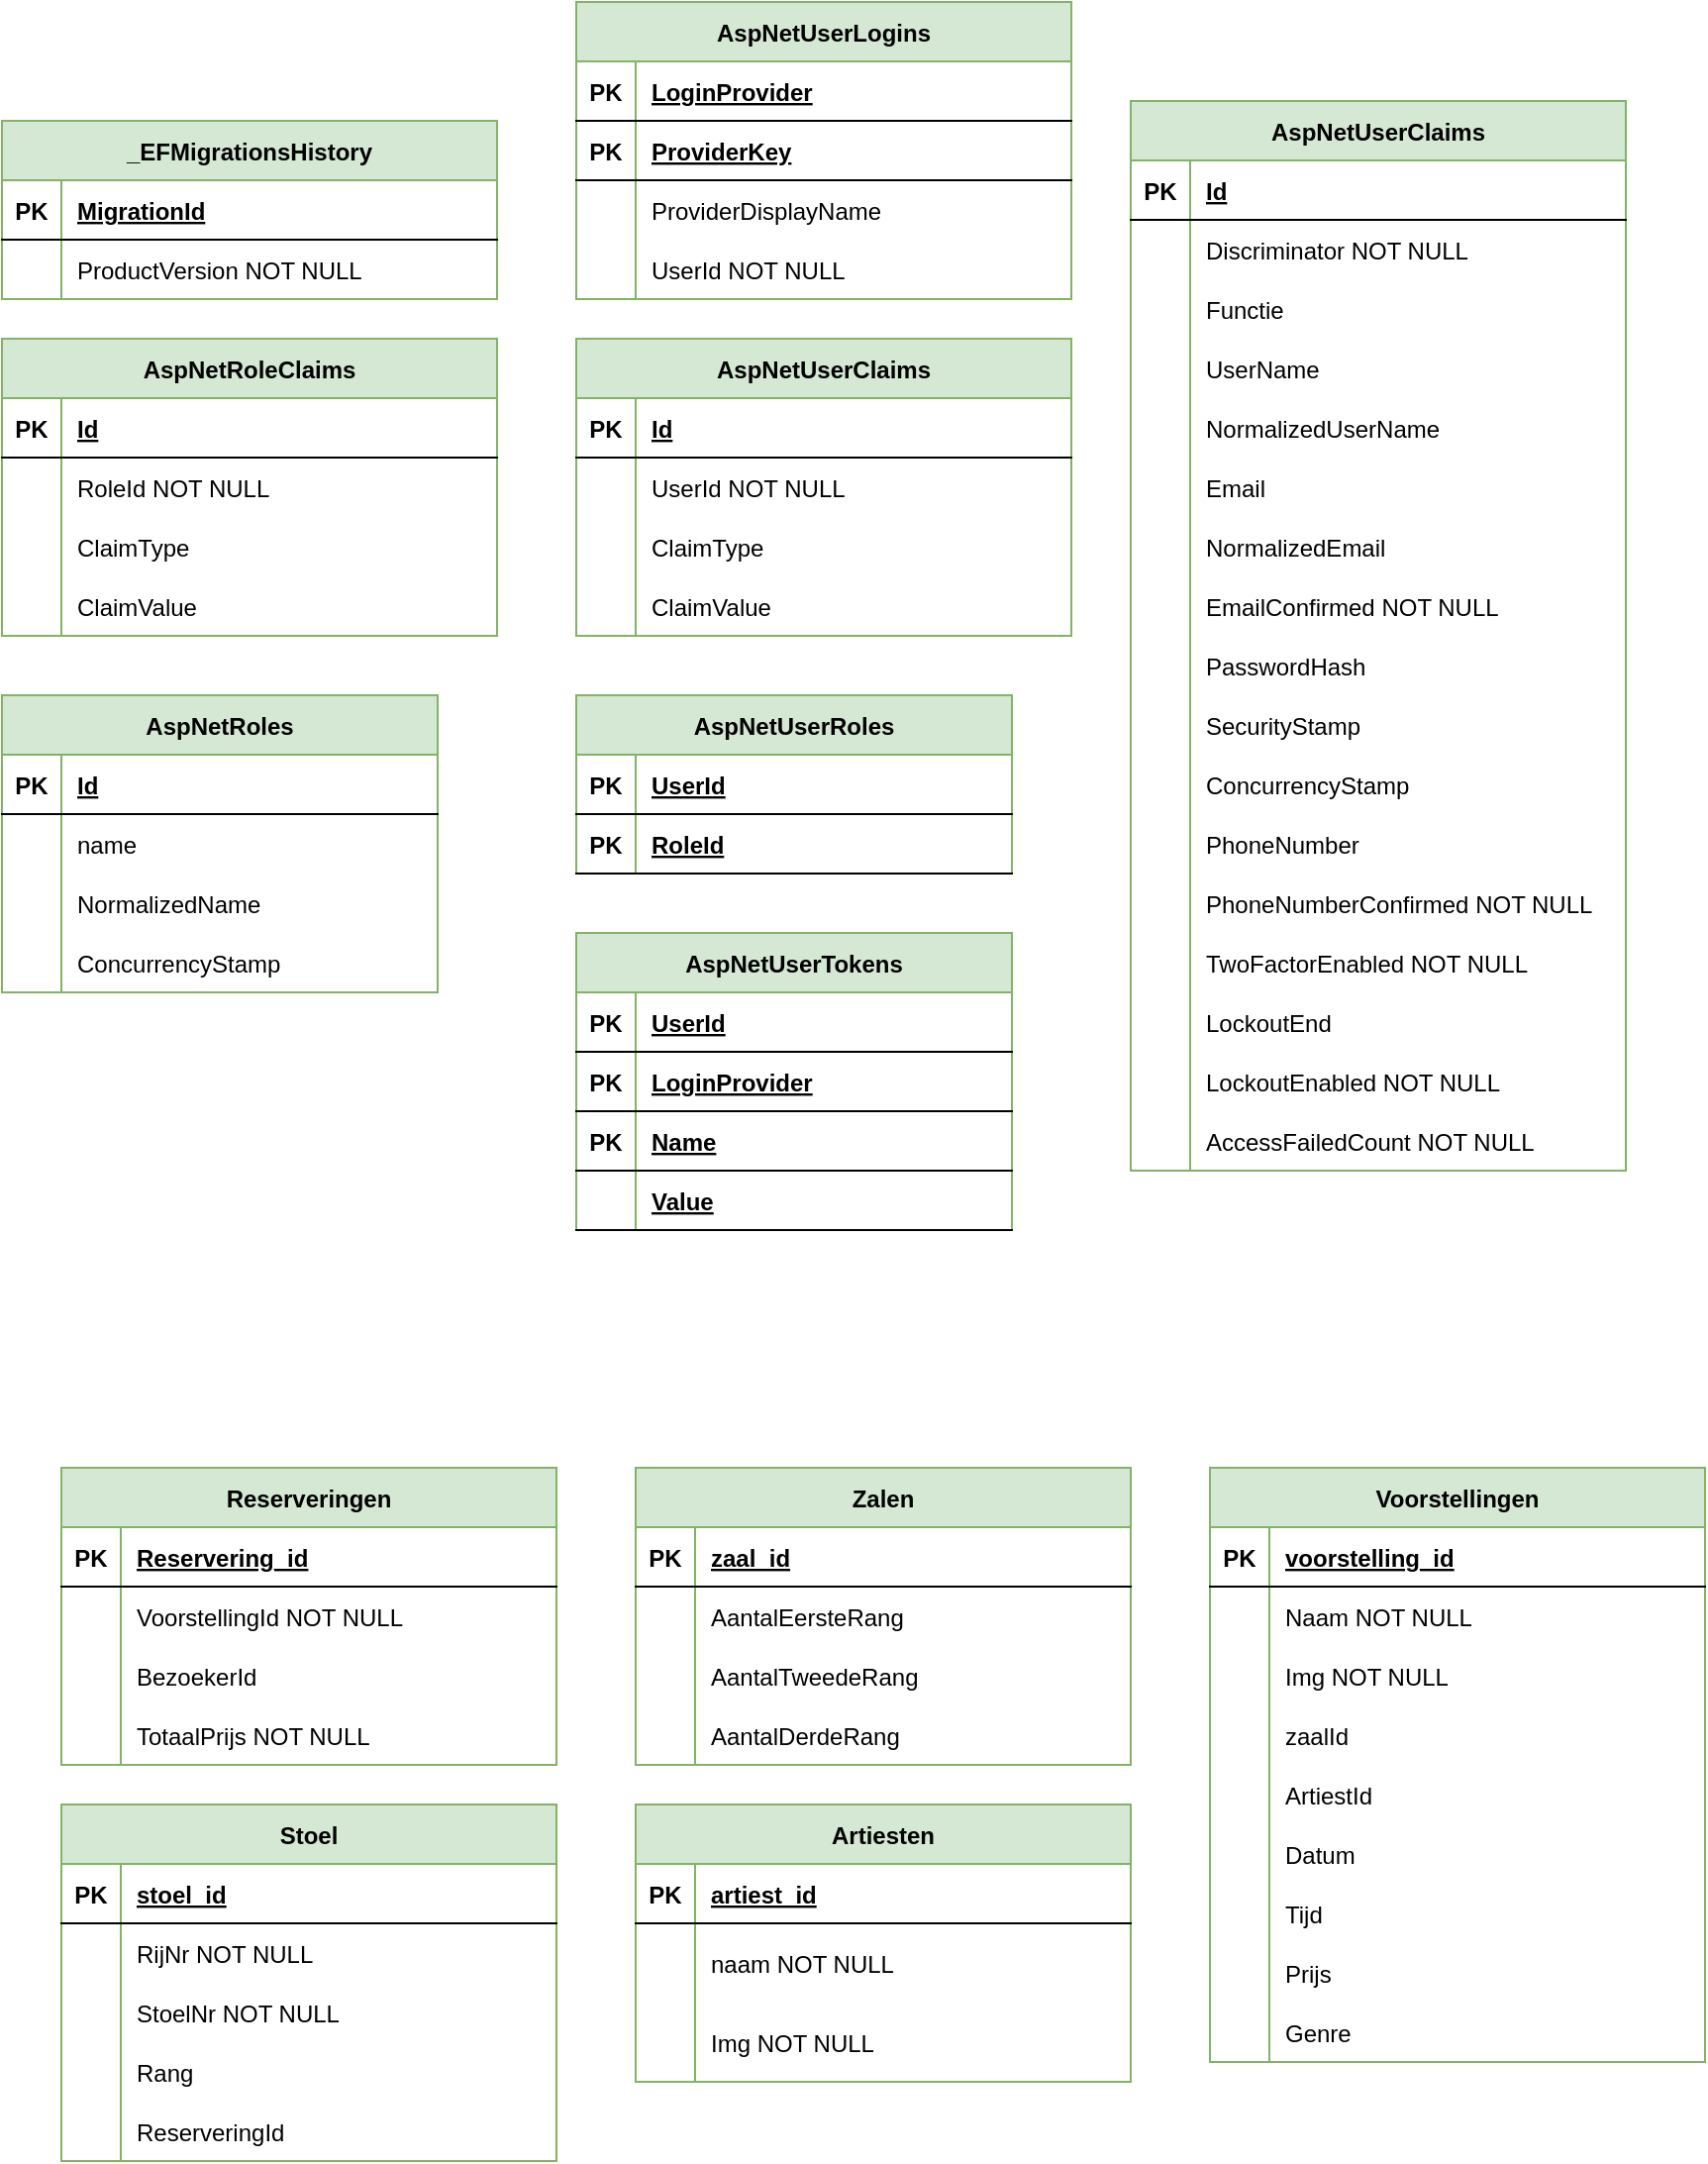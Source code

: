 <mxfile version="20.8.5" type="github">
  <diagram id="R2lEEEUBdFMjLlhIrx00" name="Page-1">
    <mxGraphModel dx="617" dy="1209" grid="1" gridSize="10" guides="1" tooltips="1" connect="1" arrows="1" fold="1" page="1" pageScale="1" pageWidth="850" pageHeight="1100" math="0" shadow="0" extFonts="Permanent Marker^https://fonts.googleapis.com/css?family=Permanent+Marker">
      <root>
        <mxCell id="0" />
        <mxCell id="1" parent="0" />
        <mxCell id="uzaLdpSw8z0IgYqA6lUg-38" value="Voorstellingen" style="shape=table;startSize=30;container=1;collapsible=1;childLayout=tableLayout;fixedRows=1;rowLines=0;fontStyle=1;align=center;resizeLast=1;fillColor=#d5e8d4;strokeColor=#82b366;" parent="1" vertex="1">
          <mxGeometry x="1100" y="980" width="250" height="300" as="geometry" />
        </mxCell>
        <mxCell id="uzaLdpSw8z0IgYqA6lUg-39" value="" style="shape=partialRectangle;collapsible=0;dropTarget=0;pointerEvents=0;fillColor=none;points=[[0,0.5],[1,0.5]];portConstraint=eastwest;top=0;left=0;right=0;bottom=1;" parent="uzaLdpSw8z0IgYqA6lUg-38" vertex="1">
          <mxGeometry y="30" width="250" height="30" as="geometry" />
        </mxCell>
        <mxCell id="uzaLdpSw8z0IgYqA6lUg-40" value="PK" style="shape=partialRectangle;overflow=hidden;connectable=0;fillColor=none;top=0;left=0;bottom=0;right=0;fontStyle=1;" parent="uzaLdpSw8z0IgYqA6lUg-39" vertex="1">
          <mxGeometry width="30" height="30" as="geometry">
            <mxRectangle width="30" height="30" as="alternateBounds" />
          </mxGeometry>
        </mxCell>
        <mxCell id="uzaLdpSw8z0IgYqA6lUg-41" value="voorstelling_id" style="shape=partialRectangle;overflow=hidden;connectable=0;fillColor=none;top=0;left=0;bottom=0;right=0;align=left;spacingLeft=6;fontStyle=5;" parent="uzaLdpSw8z0IgYqA6lUg-39" vertex="1">
          <mxGeometry x="30" width="220" height="30" as="geometry">
            <mxRectangle width="220" height="30" as="alternateBounds" />
          </mxGeometry>
        </mxCell>
        <mxCell id="uzaLdpSw8z0IgYqA6lUg-42" value="" style="shape=partialRectangle;collapsible=0;dropTarget=0;pointerEvents=0;fillColor=none;points=[[0,0.5],[1,0.5]];portConstraint=eastwest;top=0;left=0;right=0;bottom=0;" parent="uzaLdpSw8z0IgYqA6lUg-38" vertex="1">
          <mxGeometry y="60" width="250" height="30" as="geometry" />
        </mxCell>
        <mxCell id="uzaLdpSw8z0IgYqA6lUg-43" value="" style="shape=partialRectangle;overflow=hidden;connectable=0;fillColor=none;top=0;left=0;bottom=0;right=0;" parent="uzaLdpSw8z0IgYqA6lUg-42" vertex="1">
          <mxGeometry width="30" height="30" as="geometry">
            <mxRectangle width="30" height="30" as="alternateBounds" />
          </mxGeometry>
        </mxCell>
        <mxCell id="uzaLdpSw8z0IgYqA6lUg-44" value="Naam NOT NULL" style="shape=partialRectangle;overflow=hidden;connectable=0;fillColor=none;top=0;left=0;bottom=0;right=0;align=left;spacingLeft=6;" parent="uzaLdpSw8z0IgYqA6lUg-42" vertex="1">
          <mxGeometry x="30" width="220" height="30" as="geometry">
            <mxRectangle width="220" height="30" as="alternateBounds" />
          </mxGeometry>
        </mxCell>
        <mxCell id="uzaLdpSw8z0IgYqA6lUg-45" value="" style="shape=partialRectangle;collapsible=0;dropTarget=0;pointerEvents=0;fillColor=none;points=[[0,0.5],[1,0.5]];portConstraint=eastwest;top=0;left=0;right=0;bottom=0;" parent="uzaLdpSw8z0IgYqA6lUg-38" vertex="1">
          <mxGeometry y="90" width="250" height="30" as="geometry" />
        </mxCell>
        <mxCell id="uzaLdpSw8z0IgYqA6lUg-46" value="" style="shape=partialRectangle;overflow=hidden;connectable=0;fillColor=none;top=0;left=0;bottom=0;right=0;" parent="uzaLdpSw8z0IgYqA6lUg-45" vertex="1">
          <mxGeometry width="30" height="30" as="geometry">
            <mxRectangle width="30" height="30" as="alternateBounds" />
          </mxGeometry>
        </mxCell>
        <mxCell id="uzaLdpSw8z0IgYqA6lUg-47" value="Img NOT NULL" style="shape=partialRectangle;overflow=hidden;connectable=0;fillColor=none;top=0;left=0;bottom=0;right=0;align=left;spacingLeft=6;" parent="uzaLdpSw8z0IgYqA6lUg-45" vertex="1">
          <mxGeometry x="30" width="220" height="30" as="geometry">
            <mxRectangle width="220" height="30" as="alternateBounds" />
          </mxGeometry>
        </mxCell>
        <mxCell id="uzaLdpSw8z0IgYqA6lUg-48" style="shape=partialRectangle;collapsible=0;dropTarget=0;pointerEvents=0;fillColor=none;points=[[0,0.5],[1,0.5]];portConstraint=eastwest;top=0;left=0;right=0;bottom=0;" parent="uzaLdpSw8z0IgYqA6lUg-38" vertex="1">
          <mxGeometry y="120" width="250" height="30" as="geometry" />
        </mxCell>
        <mxCell id="uzaLdpSw8z0IgYqA6lUg-49" value="" style="shape=partialRectangle;overflow=hidden;connectable=0;fillColor=none;top=0;left=0;bottom=0;right=0;" parent="uzaLdpSw8z0IgYqA6lUg-48" vertex="1">
          <mxGeometry width="30" height="30" as="geometry">
            <mxRectangle width="30" height="30" as="alternateBounds" />
          </mxGeometry>
        </mxCell>
        <mxCell id="uzaLdpSw8z0IgYqA6lUg-50" value="zaalId" style="shape=partialRectangle;overflow=hidden;connectable=0;fillColor=none;top=0;left=0;bottom=0;right=0;align=left;spacingLeft=6;" parent="uzaLdpSw8z0IgYqA6lUg-48" vertex="1">
          <mxGeometry x="30" width="220" height="30" as="geometry">
            <mxRectangle width="220" height="30" as="alternateBounds" />
          </mxGeometry>
        </mxCell>
        <mxCell id="uzaLdpSw8z0IgYqA6lUg-54" style="shape=partialRectangle;collapsible=0;dropTarget=0;pointerEvents=0;fillColor=none;points=[[0,0.5],[1,0.5]];portConstraint=eastwest;top=0;left=0;right=0;bottom=0;" parent="uzaLdpSw8z0IgYqA6lUg-38" vertex="1">
          <mxGeometry y="150" width="250" height="30" as="geometry" />
        </mxCell>
        <mxCell id="uzaLdpSw8z0IgYqA6lUg-55" value="" style="shape=partialRectangle;overflow=hidden;connectable=0;fillColor=none;top=0;left=0;bottom=0;right=0;" parent="uzaLdpSw8z0IgYqA6lUg-54" vertex="1">
          <mxGeometry width="30" height="30" as="geometry">
            <mxRectangle width="30" height="30" as="alternateBounds" />
          </mxGeometry>
        </mxCell>
        <mxCell id="uzaLdpSw8z0IgYqA6lUg-56" value="ArtiestId" style="shape=partialRectangle;overflow=hidden;connectable=0;fillColor=none;top=0;left=0;bottom=0;right=0;align=left;spacingLeft=6;" parent="uzaLdpSw8z0IgYqA6lUg-54" vertex="1">
          <mxGeometry x="30" width="220" height="30" as="geometry">
            <mxRectangle width="220" height="30" as="alternateBounds" />
          </mxGeometry>
        </mxCell>
        <mxCell id="uzaLdpSw8z0IgYqA6lUg-57" style="shape=partialRectangle;collapsible=0;dropTarget=0;pointerEvents=0;fillColor=none;points=[[0,0.5],[1,0.5]];portConstraint=eastwest;top=0;left=0;right=0;bottom=0;" parent="uzaLdpSw8z0IgYqA6lUg-38" vertex="1">
          <mxGeometry y="180" width="250" height="30" as="geometry" />
        </mxCell>
        <mxCell id="uzaLdpSw8z0IgYqA6lUg-58" style="shape=partialRectangle;overflow=hidden;connectable=0;fillColor=none;top=0;left=0;bottom=0;right=0;" parent="uzaLdpSw8z0IgYqA6lUg-57" vertex="1">
          <mxGeometry width="30" height="30" as="geometry">
            <mxRectangle width="30" height="30" as="alternateBounds" />
          </mxGeometry>
        </mxCell>
        <mxCell id="uzaLdpSw8z0IgYqA6lUg-59" value="Datum" style="shape=partialRectangle;overflow=hidden;connectable=0;fillColor=none;top=0;left=0;bottom=0;right=0;align=left;spacingLeft=6;" parent="uzaLdpSw8z0IgYqA6lUg-57" vertex="1">
          <mxGeometry x="30" width="220" height="30" as="geometry">
            <mxRectangle width="220" height="30" as="alternateBounds" />
          </mxGeometry>
        </mxCell>
        <mxCell id="uzaLdpSw8z0IgYqA6lUg-60" style="shape=partialRectangle;collapsible=0;dropTarget=0;pointerEvents=0;fillColor=none;points=[[0,0.5],[1,0.5]];portConstraint=eastwest;top=0;left=0;right=0;bottom=0;" parent="uzaLdpSw8z0IgYqA6lUg-38" vertex="1">
          <mxGeometry y="210" width="250" height="30" as="geometry" />
        </mxCell>
        <mxCell id="uzaLdpSw8z0IgYqA6lUg-61" style="shape=partialRectangle;overflow=hidden;connectable=0;fillColor=none;top=0;left=0;bottom=0;right=0;" parent="uzaLdpSw8z0IgYqA6lUg-60" vertex="1">
          <mxGeometry width="30" height="30" as="geometry">
            <mxRectangle width="30" height="30" as="alternateBounds" />
          </mxGeometry>
        </mxCell>
        <mxCell id="uzaLdpSw8z0IgYqA6lUg-62" value="Tijd" style="shape=partialRectangle;overflow=hidden;connectable=0;fillColor=none;top=0;left=0;bottom=0;right=0;align=left;spacingLeft=6;" parent="uzaLdpSw8z0IgYqA6lUg-60" vertex="1">
          <mxGeometry x="30" width="220" height="30" as="geometry">
            <mxRectangle width="220" height="30" as="alternateBounds" />
          </mxGeometry>
        </mxCell>
        <mxCell id="uzaLdpSw8z0IgYqA6lUg-63" style="shape=partialRectangle;collapsible=0;dropTarget=0;pointerEvents=0;fillColor=none;points=[[0,0.5],[1,0.5]];portConstraint=eastwest;top=0;left=0;right=0;bottom=0;" parent="uzaLdpSw8z0IgYqA6lUg-38" vertex="1">
          <mxGeometry y="240" width="250" height="30" as="geometry" />
        </mxCell>
        <mxCell id="uzaLdpSw8z0IgYqA6lUg-64" style="shape=partialRectangle;overflow=hidden;connectable=0;fillColor=none;top=0;left=0;bottom=0;right=0;" parent="uzaLdpSw8z0IgYqA6lUg-63" vertex="1">
          <mxGeometry width="30" height="30" as="geometry">
            <mxRectangle width="30" height="30" as="alternateBounds" />
          </mxGeometry>
        </mxCell>
        <mxCell id="uzaLdpSw8z0IgYqA6lUg-65" value="Prijs" style="shape=partialRectangle;overflow=hidden;connectable=0;fillColor=none;top=0;left=0;bottom=0;right=0;align=left;spacingLeft=6;" parent="uzaLdpSw8z0IgYqA6lUg-63" vertex="1">
          <mxGeometry x="30" width="220" height="30" as="geometry">
            <mxRectangle width="220" height="30" as="alternateBounds" />
          </mxGeometry>
        </mxCell>
        <mxCell id="3CyB-Dzlygy-m_ODatNN-4" style="shape=partialRectangle;collapsible=0;dropTarget=0;pointerEvents=0;fillColor=none;points=[[0,0.5],[1,0.5]];portConstraint=eastwest;top=0;left=0;right=0;bottom=0;" vertex="1" parent="uzaLdpSw8z0IgYqA6lUg-38">
          <mxGeometry y="270" width="250" height="30" as="geometry" />
        </mxCell>
        <mxCell id="3CyB-Dzlygy-m_ODatNN-5" style="shape=partialRectangle;overflow=hidden;connectable=0;fillColor=none;top=0;left=0;bottom=0;right=0;" vertex="1" parent="3CyB-Dzlygy-m_ODatNN-4">
          <mxGeometry width="30" height="30" as="geometry">
            <mxRectangle width="30" height="30" as="alternateBounds" />
          </mxGeometry>
        </mxCell>
        <mxCell id="3CyB-Dzlygy-m_ODatNN-6" value="Genre" style="shape=partialRectangle;overflow=hidden;connectable=0;fillColor=none;top=0;left=0;bottom=0;right=0;align=left;spacingLeft=6;" vertex="1" parent="3CyB-Dzlygy-m_ODatNN-4">
          <mxGeometry x="30" width="220" height="30" as="geometry">
            <mxRectangle width="220" height="30" as="alternateBounds" />
          </mxGeometry>
        </mxCell>
        <mxCell id="uzaLdpSw8z0IgYqA6lUg-96" value="Zalen" style="shape=table;startSize=30;container=1;collapsible=1;childLayout=tableLayout;fixedRows=1;rowLines=0;fontStyle=1;align=center;resizeLast=1;fillColor=#d5e8d4;strokeColor=#82b366;" parent="1" vertex="1">
          <mxGeometry x="810" y="980" width="250" height="150" as="geometry" />
        </mxCell>
        <mxCell id="uzaLdpSw8z0IgYqA6lUg-97" value="" style="shape=partialRectangle;collapsible=0;dropTarget=0;pointerEvents=0;fillColor=none;points=[[0,0.5],[1,0.5]];portConstraint=eastwest;top=0;left=0;right=0;bottom=1;" parent="uzaLdpSw8z0IgYqA6lUg-96" vertex="1">
          <mxGeometry y="30" width="250" height="30" as="geometry" />
        </mxCell>
        <mxCell id="uzaLdpSw8z0IgYqA6lUg-98" value="PK" style="shape=partialRectangle;overflow=hidden;connectable=0;fillColor=none;top=0;left=0;bottom=0;right=0;fontStyle=1;" parent="uzaLdpSw8z0IgYqA6lUg-97" vertex="1">
          <mxGeometry width="30" height="30" as="geometry">
            <mxRectangle width="30" height="30" as="alternateBounds" />
          </mxGeometry>
        </mxCell>
        <mxCell id="uzaLdpSw8z0IgYqA6lUg-99" value="zaal_id" style="shape=partialRectangle;overflow=hidden;connectable=0;fillColor=none;top=0;left=0;bottom=0;right=0;align=left;spacingLeft=6;fontStyle=5;" parent="uzaLdpSw8z0IgYqA6lUg-97" vertex="1">
          <mxGeometry x="30" width="220" height="30" as="geometry">
            <mxRectangle width="220" height="30" as="alternateBounds" />
          </mxGeometry>
        </mxCell>
        <mxCell id="uzaLdpSw8z0IgYqA6lUg-100" value="" style="shape=partialRectangle;collapsible=0;dropTarget=0;pointerEvents=0;fillColor=none;points=[[0,0.5],[1,0.5]];portConstraint=eastwest;top=0;left=0;right=0;bottom=0;" parent="uzaLdpSw8z0IgYqA6lUg-96" vertex="1">
          <mxGeometry y="60" width="250" height="30" as="geometry" />
        </mxCell>
        <mxCell id="uzaLdpSw8z0IgYqA6lUg-101" value="" style="shape=partialRectangle;overflow=hidden;connectable=0;fillColor=none;top=0;left=0;bottom=0;right=0;" parent="uzaLdpSw8z0IgYqA6lUg-100" vertex="1">
          <mxGeometry width="30" height="30" as="geometry">
            <mxRectangle width="30" height="30" as="alternateBounds" />
          </mxGeometry>
        </mxCell>
        <mxCell id="uzaLdpSw8z0IgYqA6lUg-102" value="AantalEersteRang" style="shape=partialRectangle;overflow=hidden;connectable=0;fillColor=none;top=0;left=0;bottom=0;right=0;align=left;spacingLeft=6;" parent="uzaLdpSw8z0IgYqA6lUg-100" vertex="1">
          <mxGeometry x="30" width="220" height="30" as="geometry">
            <mxRectangle width="220" height="30" as="alternateBounds" />
          </mxGeometry>
        </mxCell>
        <mxCell id="uzaLdpSw8z0IgYqA6lUg-103" value="" style="shape=partialRectangle;collapsible=0;dropTarget=0;pointerEvents=0;fillColor=none;points=[[0,0.5],[1,0.5]];portConstraint=eastwest;top=0;left=0;right=0;bottom=0;" parent="uzaLdpSw8z0IgYqA6lUg-96" vertex="1">
          <mxGeometry y="90" width="250" height="30" as="geometry" />
        </mxCell>
        <mxCell id="uzaLdpSw8z0IgYqA6lUg-104" value="" style="shape=partialRectangle;overflow=hidden;connectable=0;fillColor=none;top=0;left=0;bottom=0;right=0;" parent="uzaLdpSw8z0IgYqA6lUg-103" vertex="1">
          <mxGeometry width="30" height="30" as="geometry">
            <mxRectangle width="30" height="30" as="alternateBounds" />
          </mxGeometry>
        </mxCell>
        <mxCell id="uzaLdpSw8z0IgYqA6lUg-105" value="AantalTweedeRang" style="shape=partialRectangle;overflow=hidden;connectable=0;fillColor=none;top=0;left=0;bottom=0;right=0;align=left;spacingLeft=6;" parent="uzaLdpSw8z0IgYqA6lUg-103" vertex="1">
          <mxGeometry x="30" width="220" height="30" as="geometry">
            <mxRectangle width="220" height="30" as="alternateBounds" />
          </mxGeometry>
        </mxCell>
        <mxCell id="3CyB-Dzlygy-m_ODatNN-1" style="shape=partialRectangle;collapsible=0;dropTarget=0;pointerEvents=0;fillColor=none;points=[[0,0.5],[1,0.5]];portConstraint=eastwest;top=0;left=0;right=0;bottom=0;" vertex="1" parent="uzaLdpSw8z0IgYqA6lUg-96">
          <mxGeometry y="120" width="250" height="30" as="geometry" />
        </mxCell>
        <mxCell id="3CyB-Dzlygy-m_ODatNN-2" style="shape=partialRectangle;overflow=hidden;connectable=0;fillColor=none;top=0;left=0;bottom=0;right=0;" vertex="1" parent="3CyB-Dzlygy-m_ODatNN-1">
          <mxGeometry width="30" height="30" as="geometry">
            <mxRectangle width="30" height="30" as="alternateBounds" />
          </mxGeometry>
        </mxCell>
        <mxCell id="3CyB-Dzlygy-m_ODatNN-3" value="AantalDerdeRang" style="shape=partialRectangle;overflow=hidden;connectable=0;fillColor=none;top=0;left=0;bottom=0;right=0;align=left;spacingLeft=6;" vertex="1" parent="3CyB-Dzlygy-m_ODatNN-1">
          <mxGeometry x="30" width="220" height="30" as="geometry">
            <mxRectangle width="220" height="30" as="alternateBounds" />
          </mxGeometry>
        </mxCell>
        <mxCell id="uzaLdpSw8z0IgYqA6lUg-112" value="Artiesten" style="shape=table;startSize=30;container=1;collapsible=1;childLayout=tableLayout;fixedRows=1;rowLines=0;fontStyle=1;align=center;resizeLast=1;strokeWidth=1;fillColor=#d5e8d4;strokeColor=#82b366;" parent="1" vertex="1">
          <mxGeometry x="810" y="1150" width="250" height="140" as="geometry" />
        </mxCell>
        <mxCell id="uzaLdpSw8z0IgYqA6lUg-113" value="" style="shape=partialRectangle;collapsible=0;dropTarget=0;pointerEvents=0;fillColor=none;points=[[0,0.5],[1,0.5]];portConstraint=eastwest;top=0;left=0;right=0;bottom=1;" parent="uzaLdpSw8z0IgYqA6lUg-112" vertex="1">
          <mxGeometry y="30" width="250" height="30" as="geometry" />
        </mxCell>
        <mxCell id="uzaLdpSw8z0IgYqA6lUg-114" value="PK" style="shape=partialRectangle;overflow=hidden;connectable=0;fillColor=none;top=0;left=0;bottom=0;right=0;fontStyle=1;" parent="uzaLdpSw8z0IgYqA6lUg-113" vertex="1">
          <mxGeometry width="30" height="30" as="geometry">
            <mxRectangle width="30" height="30" as="alternateBounds" />
          </mxGeometry>
        </mxCell>
        <mxCell id="uzaLdpSw8z0IgYqA6lUg-115" value="artiest_id" style="shape=partialRectangle;overflow=hidden;connectable=0;fillColor=none;top=0;left=0;bottom=0;right=0;align=left;spacingLeft=6;fontStyle=5;" parent="uzaLdpSw8z0IgYqA6lUg-113" vertex="1">
          <mxGeometry x="30" width="220" height="30" as="geometry">
            <mxRectangle width="220" height="30" as="alternateBounds" />
          </mxGeometry>
        </mxCell>
        <mxCell id="uzaLdpSw8z0IgYqA6lUg-116" value="" style="shape=partialRectangle;collapsible=0;dropTarget=0;pointerEvents=0;fillColor=none;points=[[0,0.5],[1,0.5]];portConstraint=eastwest;top=0;left=0;right=0;bottom=0;" parent="uzaLdpSw8z0IgYqA6lUg-112" vertex="1">
          <mxGeometry y="60" width="250" height="40" as="geometry" />
        </mxCell>
        <mxCell id="uzaLdpSw8z0IgYqA6lUg-117" value="" style="shape=partialRectangle;overflow=hidden;connectable=0;fillColor=none;top=0;left=0;bottom=0;right=0;" parent="uzaLdpSw8z0IgYqA6lUg-116" vertex="1">
          <mxGeometry width="30" height="40" as="geometry">
            <mxRectangle width="30" height="40" as="alternateBounds" />
          </mxGeometry>
        </mxCell>
        <mxCell id="uzaLdpSw8z0IgYqA6lUg-118" value="naam NOT NULL" style="shape=partialRectangle;overflow=hidden;connectable=0;fillColor=none;top=0;left=0;bottom=0;right=0;align=left;spacingLeft=6;" parent="uzaLdpSw8z0IgYqA6lUg-116" vertex="1">
          <mxGeometry x="30" width="220" height="40" as="geometry">
            <mxRectangle width="220" height="40" as="alternateBounds" />
          </mxGeometry>
        </mxCell>
        <mxCell id="3CyB-Dzlygy-m_ODatNN-29" style="shape=partialRectangle;collapsible=0;dropTarget=0;pointerEvents=0;fillColor=none;points=[[0,0.5],[1,0.5]];portConstraint=eastwest;top=0;left=0;right=0;bottom=0;" vertex="1" parent="uzaLdpSw8z0IgYqA6lUg-112">
          <mxGeometry y="100" width="250" height="40" as="geometry" />
        </mxCell>
        <mxCell id="3CyB-Dzlygy-m_ODatNN-30" style="shape=partialRectangle;overflow=hidden;connectable=0;fillColor=none;top=0;left=0;bottom=0;right=0;" vertex="1" parent="3CyB-Dzlygy-m_ODatNN-29">
          <mxGeometry width="30" height="40" as="geometry">
            <mxRectangle width="30" height="40" as="alternateBounds" />
          </mxGeometry>
        </mxCell>
        <mxCell id="3CyB-Dzlygy-m_ODatNN-31" value="Img NOT NULL" style="shape=partialRectangle;overflow=hidden;connectable=0;fillColor=none;top=0;left=0;bottom=0;right=0;align=left;spacingLeft=6;" vertex="1" parent="3CyB-Dzlygy-m_ODatNN-29">
          <mxGeometry x="30" width="220" height="40" as="geometry">
            <mxRectangle width="220" height="40" as="alternateBounds" />
          </mxGeometry>
        </mxCell>
        <mxCell id="uzaLdpSw8z0IgYqA6lUg-128" value="Reserveringen" style="shape=table;startSize=30;container=1;collapsible=1;childLayout=tableLayout;fixedRows=1;rowLines=0;fontStyle=1;align=center;resizeLast=1;fillColor=#d5e8d4;strokeColor=#82b366;" parent="1" vertex="1">
          <mxGeometry x="520" y="980" width="250" height="150" as="geometry" />
        </mxCell>
        <mxCell id="uzaLdpSw8z0IgYqA6lUg-129" value="" style="shape=partialRectangle;collapsible=0;dropTarget=0;pointerEvents=0;fillColor=none;points=[[0,0.5],[1,0.5]];portConstraint=eastwest;top=0;left=0;right=0;bottom=1;" parent="uzaLdpSw8z0IgYqA6lUg-128" vertex="1">
          <mxGeometry y="30" width="250" height="30" as="geometry" />
        </mxCell>
        <mxCell id="uzaLdpSw8z0IgYqA6lUg-130" value="PK" style="shape=partialRectangle;overflow=hidden;connectable=0;fillColor=none;top=0;left=0;bottom=0;right=0;fontStyle=1;" parent="uzaLdpSw8z0IgYqA6lUg-129" vertex="1">
          <mxGeometry width="30" height="30" as="geometry">
            <mxRectangle width="30" height="30" as="alternateBounds" />
          </mxGeometry>
        </mxCell>
        <mxCell id="uzaLdpSw8z0IgYqA6lUg-131" value="Reservering_id" style="shape=partialRectangle;overflow=hidden;connectable=0;fillColor=none;top=0;left=0;bottom=0;right=0;align=left;spacingLeft=6;fontStyle=5;" parent="uzaLdpSw8z0IgYqA6lUg-129" vertex="1">
          <mxGeometry x="30" width="220" height="30" as="geometry">
            <mxRectangle width="220" height="30" as="alternateBounds" />
          </mxGeometry>
        </mxCell>
        <mxCell id="uzaLdpSw8z0IgYqA6lUg-132" value="" style="shape=partialRectangle;collapsible=0;dropTarget=0;pointerEvents=0;fillColor=none;points=[[0,0.5],[1,0.5]];portConstraint=eastwest;top=0;left=0;right=0;bottom=0;" parent="uzaLdpSw8z0IgYqA6lUg-128" vertex="1">
          <mxGeometry y="60" width="250" height="30" as="geometry" />
        </mxCell>
        <mxCell id="uzaLdpSw8z0IgYqA6lUg-133" value="" style="shape=partialRectangle;overflow=hidden;connectable=0;fillColor=none;top=0;left=0;bottom=0;right=0;" parent="uzaLdpSw8z0IgYqA6lUg-132" vertex="1">
          <mxGeometry width="30" height="30" as="geometry">
            <mxRectangle width="30" height="30" as="alternateBounds" />
          </mxGeometry>
        </mxCell>
        <mxCell id="uzaLdpSw8z0IgYqA6lUg-134" value="VoorstellingId NOT NULL" style="shape=partialRectangle;overflow=hidden;connectable=0;fillColor=none;top=0;left=0;bottom=0;right=0;align=left;spacingLeft=6;" parent="uzaLdpSw8z0IgYqA6lUg-132" vertex="1">
          <mxGeometry x="30" width="220" height="30" as="geometry">
            <mxRectangle width="220" height="30" as="alternateBounds" />
          </mxGeometry>
        </mxCell>
        <mxCell id="uzaLdpSw8z0IgYqA6lUg-135" value="" style="shape=partialRectangle;collapsible=0;dropTarget=0;pointerEvents=0;fillColor=none;points=[[0,0.5],[1,0.5]];portConstraint=eastwest;top=0;left=0;right=0;bottom=0;" parent="uzaLdpSw8z0IgYqA6lUg-128" vertex="1">
          <mxGeometry y="90" width="250" height="30" as="geometry" />
        </mxCell>
        <mxCell id="uzaLdpSw8z0IgYqA6lUg-136" value="" style="shape=partialRectangle;overflow=hidden;connectable=0;fillColor=none;top=0;left=0;bottom=0;right=0;" parent="uzaLdpSw8z0IgYqA6lUg-135" vertex="1">
          <mxGeometry width="30" height="30" as="geometry">
            <mxRectangle width="30" height="30" as="alternateBounds" />
          </mxGeometry>
        </mxCell>
        <mxCell id="uzaLdpSw8z0IgYqA6lUg-137" value="BezoekerId" style="shape=partialRectangle;overflow=hidden;connectable=0;fillColor=none;top=0;left=0;bottom=0;right=0;align=left;spacingLeft=6;" parent="uzaLdpSw8z0IgYqA6lUg-135" vertex="1">
          <mxGeometry x="30" width="220" height="30" as="geometry">
            <mxRectangle width="220" height="30" as="alternateBounds" />
          </mxGeometry>
        </mxCell>
        <mxCell id="3CyB-Dzlygy-m_ODatNN-23" style="shape=partialRectangle;collapsible=0;dropTarget=0;pointerEvents=0;fillColor=none;points=[[0,0.5],[1,0.5]];portConstraint=eastwest;top=0;left=0;right=0;bottom=0;" vertex="1" parent="uzaLdpSw8z0IgYqA6lUg-128">
          <mxGeometry y="120" width="250" height="30" as="geometry" />
        </mxCell>
        <mxCell id="3CyB-Dzlygy-m_ODatNN-24" style="shape=partialRectangle;overflow=hidden;connectable=0;fillColor=none;top=0;left=0;bottom=0;right=0;" vertex="1" parent="3CyB-Dzlygy-m_ODatNN-23">
          <mxGeometry width="30" height="30" as="geometry">
            <mxRectangle width="30" height="30" as="alternateBounds" />
          </mxGeometry>
        </mxCell>
        <mxCell id="3CyB-Dzlygy-m_ODatNN-25" value="TotaalPrijs NOT NULL" style="shape=partialRectangle;overflow=hidden;connectable=0;fillColor=none;top=0;left=0;bottom=0;right=0;align=left;spacingLeft=6;" vertex="1" parent="3CyB-Dzlygy-m_ODatNN-23">
          <mxGeometry x="30" width="220" height="30" as="geometry">
            <mxRectangle width="220" height="30" as="alternateBounds" />
          </mxGeometry>
        </mxCell>
        <mxCell id="3CyB-Dzlygy-m_ODatNN-7" value="Stoel" style="shape=table;startSize=30;container=1;collapsible=1;childLayout=tableLayout;fixedRows=1;rowLines=0;fontStyle=1;align=center;resizeLast=1;fillColor=#d5e8d4;strokeColor=#82b366;" vertex="1" parent="1">
          <mxGeometry x="520" y="1150" width="250" height="180" as="geometry" />
        </mxCell>
        <mxCell id="3CyB-Dzlygy-m_ODatNN-8" value="" style="shape=partialRectangle;collapsible=0;dropTarget=0;pointerEvents=0;fillColor=none;points=[[0,0.5],[1,0.5]];portConstraint=eastwest;top=0;left=0;right=0;bottom=1;" vertex="1" parent="3CyB-Dzlygy-m_ODatNN-7">
          <mxGeometry y="30" width="250" height="30" as="geometry" />
        </mxCell>
        <mxCell id="3CyB-Dzlygy-m_ODatNN-9" value="PK" style="shape=partialRectangle;overflow=hidden;connectable=0;fillColor=none;top=0;left=0;bottom=0;right=0;fontStyle=1;" vertex="1" parent="3CyB-Dzlygy-m_ODatNN-8">
          <mxGeometry width="30" height="30" as="geometry">
            <mxRectangle width="30" height="30" as="alternateBounds" />
          </mxGeometry>
        </mxCell>
        <mxCell id="3CyB-Dzlygy-m_ODatNN-10" value="stoel_id" style="shape=partialRectangle;overflow=hidden;connectable=0;fillColor=none;top=0;left=0;bottom=0;right=0;align=left;spacingLeft=6;fontStyle=5;" vertex="1" parent="3CyB-Dzlygy-m_ODatNN-8">
          <mxGeometry x="30" width="220" height="30" as="geometry">
            <mxRectangle width="220" height="30" as="alternateBounds" />
          </mxGeometry>
        </mxCell>
        <mxCell id="3CyB-Dzlygy-m_ODatNN-11" value="" style="shape=partialRectangle;collapsible=0;dropTarget=0;pointerEvents=0;fillColor=none;points=[[0,0.5],[1,0.5]];portConstraint=eastwest;top=0;left=0;right=0;bottom=0;" vertex="1" parent="3CyB-Dzlygy-m_ODatNN-7">
          <mxGeometry y="60" width="250" height="30" as="geometry" />
        </mxCell>
        <mxCell id="3CyB-Dzlygy-m_ODatNN-12" value="" style="shape=partialRectangle;overflow=hidden;connectable=0;fillColor=none;top=0;left=0;bottom=0;right=0;" vertex="1" parent="3CyB-Dzlygy-m_ODatNN-11">
          <mxGeometry width="30" height="30" as="geometry">
            <mxRectangle width="30" height="30" as="alternateBounds" />
          </mxGeometry>
        </mxCell>
        <mxCell id="3CyB-Dzlygy-m_ODatNN-13" value="RijNr NOT NULL" style="shape=partialRectangle;overflow=hidden;connectable=0;fillColor=none;top=0;left=0;bottom=0;right=0;align=left;spacingLeft=6;" vertex="1" parent="3CyB-Dzlygy-m_ODatNN-11">
          <mxGeometry x="30" width="220" height="30" as="geometry">
            <mxRectangle width="220" height="30" as="alternateBounds" />
          </mxGeometry>
        </mxCell>
        <mxCell id="3CyB-Dzlygy-m_ODatNN-14" value="" style="shape=partialRectangle;collapsible=0;dropTarget=0;pointerEvents=0;fillColor=none;points=[[0,0.5],[1,0.5]];portConstraint=eastwest;top=0;left=0;right=0;bottom=0;" vertex="1" parent="3CyB-Dzlygy-m_ODatNN-7">
          <mxGeometry y="90" width="250" height="30" as="geometry" />
        </mxCell>
        <mxCell id="3CyB-Dzlygy-m_ODatNN-15" value="" style="shape=partialRectangle;overflow=hidden;connectable=0;fillColor=none;top=0;left=0;bottom=0;right=0;" vertex="1" parent="3CyB-Dzlygy-m_ODatNN-14">
          <mxGeometry width="30" height="30" as="geometry">
            <mxRectangle width="30" height="30" as="alternateBounds" />
          </mxGeometry>
        </mxCell>
        <mxCell id="3CyB-Dzlygy-m_ODatNN-16" value="StoelNr NOT NULL" style="shape=partialRectangle;overflow=hidden;connectable=0;fillColor=none;top=0;left=0;bottom=0;right=0;align=left;spacingLeft=6;" vertex="1" parent="3CyB-Dzlygy-m_ODatNN-14">
          <mxGeometry x="30" width="220" height="30" as="geometry">
            <mxRectangle width="220" height="30" as="alternateBounds" />
          </mxGeometry>
        </mxCell>
        <mxCell id="3CyB-Dzlygy-m_ODatNN-17" style="shape=partialRectangle;collapsible=0;dropTarget=0;pointerEvents=0;fillColor=none;points=[[0,0.5],[1,0.5]];portConstraint=eastwest;top=0;left=0;right=0;bottom=0;" vertex="1" parent="3CyB-Dzlygy-m_ODatNN-7">
          <mxGeometry y="120" width="250" height="30" as="geometry" />
        </mxCell>
        <mxCell id="3CyB-Dzlygy-m_ODatNN-18" style="shape=partialRectangle;overflow=hidden;connectable=0;fillColor=none;top=0;left=0;bottom=0;right=0;" vertex="1" parent="3CyB-Dzlygy-m_ODatNN-17">
          <mxGeometry width="30" height="30" as="geometry">
            <mxRectangle width="30" height="30" as="alternateBounds" />
          </mxGeometry>
        </mxCell>
        <mxCell id="3CyB-Dzlygy-m_ODatNN-19" value="Rang" style="shape=partialRectangle;overflow=hidden;connectable=0;fillColor=none;top=0;left=0;bottom=0;right=0;align=left;spacingLeft=6;" vertex="1" parent="3CyB-Dzlygy-m_ODatNN-17">
          <mxGeometry x="30" width="220" height="30" as="geometry">
            <mxRectangle width="220" height="30" as="alternateBounds" />
          </mxGeometry>
        </mxCell>
        <mxCell id="3CyB-Dzlygy-m_ODatNN-20" style="shape=partialRectangle;collapsible=0;dropTarget=0;pointerEvents=0;fillColor=none;points=[[0,0.5],[1,0.5]];portConstraint=eastwest;top=0;left=0;right=0;bottom=0;" vertex="1" parent="3CyB-Dzlygy-m_ODatNN-7">
          <mxGeometry y="150" width="250" height="30" as="geometry" />
        </mxCell>
        <mxCell id="3CyB-Dzlygy-m_ODatNN-21" style="shape=partialRectangle;overflow=hidden;connectable=0;fillColor=none;top=0;left=0;bottom=0;right=0;" vertex="1" parent="3CyB-Dzlygy-m_ODatNN-20">
          <mxGeometry width="30" height="30" as="geometry">
            <mxRectangle width="30" height="30" as="alternateBounds" />
          </mxGeometry>
        </mxCell>
        <mxCell id="3CyB-Dzlygy-m_ODatNN-22" value="ReserveringId" style="shape=partialRectangle;overflow=hidden;connectable=0;fillColor=none;top=0;left=0;bottom=0;right=0;align=left;spacingLeft=6;" vertex="1" parent="3CyB-Dzlygy-m_ODatNN-20">
          <mxGeometry x="30" width="220" height="30" as="geometry">
            <mxRectangle width="220" height="30" as="alternateBounds" />
          </mxGeometry>
        </mxCell>
        <mxCell id="3CyB-Dzlygy-m_ODatNN-32" value="_EFMigrationsHistory" style="shape=table;startSize=30;container=1;collapsible=1;childLayout=tableLayout;fixedRows=1;rowLines=0;fontStyle=1;align=center;resizeLast=1;fillColor=#d5e8d4;strokeColor=#82b366;" vertex="1" parent="1">
          <mxGeometry x="490" y="300" width="250" height="90" as="geometry" />
        </mxCell>
        <mxCell id="3CyB-Dzlygy-m_ODatNN-33" value="" style="shape=partialRectangle;collapsible=0;dropTarget=0;pointerEvents=0;fillColor=none;points=[[0,0.5],[1,0.5]];portConstraint=eastwest;top=0;left=0;right=0;bottom=1;" vertex="1" parent="3CyB-Dzlygy-m_ODatNN-32">
          <mxGeometry y="30" width="250" height="30" as="geometry" />
        </mxCell>
        <mxCell id="3CyB-Dzlygy-m_ODatNN-34" value="PK" style="shape=partialRectangle;overflow=hidden;connectable=0;fillColor=none;top=0;left=0;bottom=0;right=0;fontStyle=1;" vertex="1" parent="3CyB-Dzlygy-m_ODatNN-33">
          <mxGeometry width="30" height="30" as="geometry">
            <mxRectangle width="30" height="30" as="alternateBounds" />
          </mxGeometry>
        </mxCell>
        <mxCell id="3CyB-Dzlygy-m_ODatNN-35" value="MigrationId" style="shape=partialRectangle;overflow=hidden;connectable=0;fillColor=none;top=0;left=0;bottom=0;right=0;align=left;spacingLeft=6;fontStyle=5;" vertex="1" parent="3CyB-Dzlygy-m_ODatNN-33">
          <mxGeometry x="30" width="220" height="30" as="geometry">
            <mxRectangle width="220" height="30" as="alternateBounds" />
          </mxGeometry>
        </mxCell>
        <mxCell id="3CyB-Dzlygy-m_ODatNN-36" value="" style="shape=partialRectangle;collapsible=0;dropTarget=0;pointerEvents=0;fillColor=none;points=[[0,0.5],[1,0.5]];portConstraint=eastwest;top=0;left=0;right=0;bottom=0;" vertex="1" parent="3CyB-Dzlygy-m_ODatNN-32">
          <mxGeometry y="60" width="250" height="30" as="geometry" />
        </mxCell>
        <mxCell id="3CyB-Dzlygy-m_ODatNN-37" value="" style="shape=partialRectangle;overflow=hidden;connectable=0;fillColor=none;top=0;left=0;bottom=0;right=0;" vertex="1" parent="3CyB-Dzlygy-m_ODatNN-36">
          <mxGeometry width="30" height="30" as="geometry">
            <mxRectangle width="30" height="30" as="alternateBounds" />
          </mxGeometry>
        </mxCell>
        <mxCell id="3CyB-Dzlygy-m_ODatNN-38" value="ProductVersion NOT NULL" style="shape=partialRectangle;overflow=hidden;connectable=0;fillColor=none;top=0;left=0;bottom=0;right=0;align=left;spacingLeft=6;" vertex="1" parent="3CyB-Dzlygy-m_ODatNN-36">
          <mxGeometry x="30" width="220" height="30" as="geometry">
            <mxRectangle width="220" height="30" as="alternateBounds" />
          </mxGeometry>
        </mxCell>
        <mxCell id="3CyB-Dzlygy-m_ODatNN-45" value="AspNetRoleClaims" style="shape=table;startSize=30;container=1;collapsible=1;childLayout=tableLayout;fixedRows=1;rowLines=0;fontStyle=1;align=center;resizeLast=1;fillColor=#d5e8d4;strokeColor=#82b366;" vertex="1" parent="1">
          <mxGeometry x="490" y="410" width="250" height="150" as="geometry" />
        </mxCell>
        <mxCell id="3CyB-Dzlygy-m_ODatNN-46" value="" style="shape=partialRectangle;collapsible=0;dropTarget=0;pointerEvents=0;fillColor=none;points=[[0,0.5],[1,0.5]];portConstraint=eastwest;top=0;left=0;right=0;bottom=1;" vertex="1" parent="3CyB-Dzlygy-m_ODatNN-45">
          <mxGeometry y="30" width="250" height="30" as="geometry" />
        </mxCell>
        <mxCell id="3CyB-Dzlygy-m_ODatNN-47" value="PK" style="shape=partialRectangle;overflow=hidden;connectable=0;fillColor=none;top=0;left=0;bottom=0;right=0;fontStyle=1;" vertex="1" parent="3CyB-Dzlygy-m_ODatNN-46">
          <mxGeometry width="30" height="30" as="geometry">
            <mxRectangle width="30" height="30" as="alternateBounds" />
          </mxGeometry>
        </mxCell>
        <mxCell id="3CyB-Dzlygy-m_ODatNN-48" value="Id" style="shape=partialRectangle;overflow=hidden;connectable=0;fillColor=none;top=0;left=0;bottom=0;right=0;align=left;spacingLeft=6;fontStyle=5;" vertex="1" parent="3CyB-Dzlygy-m_ODatNN-46">
          <mxGeometry x="30" width="220" height="30" as="geometry">
            <mxRectangle width="220" height="30" as="alternateBounds" />
          </mxGeometry>
        </mxCell>
        <mxCell id="3CyB-Dzlygy-m_ODatNN-49" value="" style="shape=partialRectangle;collapsible=0;dropTarget=0;pointerEvents=0;fillColor=none;points=[[0,0.5],[1,0.5]];portConstraint=eastwest;top=0;left=0;right=0;bottom=0;" vertex="1" parent="3CyB-Dzlygy-m_ODatNN-45">
          <mxGeometry y="60" width="250" height="30" as="geometry" />
        </mxCell>
        <mxCell id="3CyB-Dzlygy-m_ODatNN-50" value="" style="shape=partialRectangle;overflow=hidden;connectable=0;fillColor=none;top=0;left=0;bottom=0;right=0;" vertex="1" parent="3CyB-Dzlygy-m_ODatNN-49">
          <mxGeometry width="30" height="30" as="geometry">
            <mxRectangle width="30" height="30" as="alternateBounds" />
          </mxGeometry>
        </mxCell>
        <mxCell id="3CyB-Dzlygy-m_ODatNN-51" value="RoleId NOT NULL" style="shape=partialRectangle;overflow=hidden;connectable=0;fillColor=none;top=0;left=0;bottom=0;right=0;align=left;spacingLeft=6;" vertex="1" parent="3CyB-Dzlygy-m_ODatNN-49">
          <mxGeometry x="30" width="220" height="30" as="geometry">
            <mxRectangle width="220" height="30" as="alternateBounds" />
          </mxGeometry>
        </mxCell>
        <mxCell id="3CyB-Dzlygy-m_ODatNN-52" style="shape=partialRectangle;collapsible=0;dropTarget=0;pointerEvents=0;fillColor=none;points=[[0,0.5],[1,0.5]];portConstraint=eastwest;top=0;left=0;right=0;bottom=0;" vertex="1" parent="3CyB-Dzlygy-m_ODatNN-45">
          <mxGeometry y="90" width="250" height="30" as="geometry" />
        </mxCell>
        <mxCell id="3CyB-Dzlygy-m_ODatNN-53" style="shape=partialRectangle;overflow=hidden;connectable=0;fillColor=none;top=0;left=0;bottom=0;right=0;" vertex="1" parent="3CyB-Dzlygy-m_ODatNN-52">
          <mxGeometry width="30" height="30" as="geometry">
            <mxRectangle width="30" height="30" as="alternateBounds" />
          </mxGeometry>
        </mxCell>
        <mxCell id="3CyB-Dzlygy-m_ODatNN-54" value="ClaimType" style="shape=partialRectangle;overflow=hidden;connectable=0;fillColor=none;top=0;left=0;bottom=0;right=0;align=left;spacingLeft=6;" vertex="1" parent="3CyB-Dzlygy-m_ODatNN-52">
          <mxGeometry x="30" width="220" height="30" as="geometry">
            <mxRectangle width="220" height="30" as="alternateBounds" />
          </mxGeometry>
        </mxCell>
        <mxCell id="3CyB-Dzlygy-m_ODatNN-55" style="shape=partialRectangle;collapsible=0;dropTarget=0;pointerEvents=0;fillColor=none;points=[[0,0.5],[1,0.5]];portConstraint=eastwest;top=0;left=0;right=0;bottom=0;" vertex="1" parent="3CyB-Dzlygy-m_ODatNN-45">
          <mxGeometry y="120" width="250" height="30" as="geometry" />
        </mxCell>
        <mxCell id="3CyB-Dzlygy-m_ODatNN-56" style="shape=partialRectangle;overflow=hidden;connectable=0;fillColor=none;top=0;left=0;bottom=0;right=0;" vertex="1" parent="3CyB-Dzlygy-m_ODatNN-55">
          <mxGeometry width="30" height="30" as="geometry">
            <mxRectangle width="30" height="30" as="alternateBounds" />
          </mxGeometry>
        </mxCell>
        <mxCell id="3CyB-Dzlygy-m_ODatNN-57" value="ClaimValue" style="shape=partialRectangle;overflow=hidden;connectable=0;fillColor=none;top=0;left=0;bottom=0;right=0;align=left;spacingLeft=6;" vertex="1" parent="3CyB-Dzlygy-m_ODatNN-55">
          <mxGeometry x="30" width="220" height="30" as="geometry">
            <mxRectangle width="220" height="30" as="alternateBounds" />
          </mxGeometry>
        </mxCell>
        <mxCell id="3CyB-Dzlygy-m_ODatNN-62" value="AspNetRoles" style="shape=table;startSize=30;container=1;collapsible=1;childLayout=tableLayout;fixedRows=1;rowLines=0;fontStyle=1;align=center;resizeLast=1;fillColor=#d5e8d4;strokeColor=#82b366;" vertex="1" parent="1">
          <mxGeometry x="490" y="590" width="220" height="150" as="geometry" />
        </mxCell>
        <mxCell id="3CyB-Dzlygy-m_ODatNN-63" value="" style="shape=tableRow;horizontal=0;startSize=0;swimlaneHead=0;swimlaneBody=0;fillColor=none;collapsible=0;dropTarget=0;points=[[0,0.5],[1,0.5]];portConstraint=eastwest;top=0;left=0;right=0;bottom=1;" vertex="1" parent="3CyB-Dzlygy-m_ODatNN-62">
          <mxGeometry y="30" width="220" height="30" as="geometry" />
        </mxCell>
        <mxCell id="3CyB-Dzlygy-m_ODatNN-64" value="PK" style="shape=partialRectangle;connectable=0;fillColor=none;top=0;left=0;bottom=0;right=0;fontStyle=1;overflow=hidden;" vertex="1" parent="3CyB-Dzlygy-m_ODatNN-63">
          <mxGeometry width="30" height="30" as="geometry">
            <mxRectangle width="30" height="30" as="alternateBounds" />
          </mxGeometry>
        </mxCell>
        <mxCell id="3CyB-Dzlygy-m_ODatNN-65" value="Id" style="shape=partialRectangle;connectable=0;fillColor=none;top=0;left=0;bottom=0;right=0;align=left;spacingLeft=6;fontStyle=5;overflow=hidden;" vertex="1" parent="3CyB-Dzlygy-m_ODatNN-63">
          <mxGeometry x="30" width="190" height="30" as="geometry">
            <mxRectangle width="190" height="30" as="alternateBounds" />
          </mxGeometry>
        </mxCell>
        <mxCell id="3CyB-Dzlygy-m_ODatNN-66" value="" style="shape=tableRow;horizontal=0;startSize=0;swimlaneHead=0;swimlaneBody=0;fillColor=none;collapsible=0;dropTarget=0;points=[[0,0.5],[1,0.5]];portConstraint=eastwest;top=0;left=0;right=0;bottom=0;" vertex="1" parent="3CyB-Dzlygy-m_ODatNN-62">
          <mxGeometry y="60" width="220" height="30" as="geometry" />
        </mxCell>
        <mxCell id="3CyB-Dzlygy-m_ODatNN-67" value="" style="shape=partialRectangle;connectable=0;fillColor=none;top=0;left=0;bottom=0;right=0;editable=1;overflow=hidden;" vertex="1" parent="3CyB-Dzlygy-m_ODatNN-66">
          <mxGeometry width="30" height="30" as="geometry">
            <mxRectangle width="30" height="30" as="alternateBounds" />
          </mxGeometry>
        </mxCell>
        <mxCell id="3CyB-Dzlygy-m_ODatNN-68" value="name" style="shape=partialRectangle;connectable=0;fillColor=none;top=0;left=0;bottom=0;right=0;align=left;spacingLeft=6;overflow=hidden;" vertex="1" parent="3CyB-Dzlygy-m_ODatNN-66">
          <mxGeometry x="30" width="190" height="30" as="geometry">
            <mxRectangle width="190" height="30" as="alternateBounds" />
          </mxGeometry>
        </mxCell>
        <mxCell id="3CyB-Dzlygy-m_ODatNN-69" value="" style="shape=tableRow;horizontal=0;startSize=0;swimlaneHead=0;swimlaneBody=0;fillColor=none;collapsible=0;dropTarget=0;points=[[0,0.5],[1,0.5]];portConstraint=eastwest;top=0;left=0;right=0;bottom=0;" vertex="1" parent="3CyB-Dzlygy-m_ODatNN-62">
          <mxGeometry y="90" width="220" height="30" as="geometry" />
        </mxCell>
        <mxCell id="3CyB-Dzlygy-m_ODatNN-70" value="" style="shape=partialRectangle;connectable=0;fillColor=none;top=0;left=0;bottom=0;right=0;editable=1;overflow=hidden;" vertex="1" parent="3CyB-Dzlygy-m_ODatNN-69">
          <mxGeometry width="30" height="30" as="geometry">
            <mxRectangle width="30" height="30" as="alternateBounds" />
          </mxGeometry>
        </mxCell>
        <mxCell id="3CyB-Dzlygy-m_ODatNN-71" value="NormalizedName" style="shape=partialRectangle;connectable=0;fillColor=none;top=0;left=0;bottom=0;right=0;align=left;spacingLeft=6;overflow=hidden;" vertex="1" parent="3CyB-Dzlygy-m_ODatNN-69">
          <mxGeometry x="30" width="190" height="30" as="geometry">
            <mxRectangle width="190" height="30" as="alternateBounds" />
          </mxGeometry>
        </mxCell>
        <mxCell id="3CyB-Dzlygy-m_ODatNN-72" value="" style="shape=tableRow;horizontal=0;startSize=0;swimlaneHead=0;swimlaneBody=0;fillColor=none;collapsible=0;dropTarget=0;points=[[0,0.5],[1,0.5]];portConstraint=eastwest;top=0;left=0;right=0;bottom=0;" vertex="1" parent="3CyB-Dzlygy-m_ODatNN-62">
          <mxGeometry y="120" width="220" height="30" as="geometry" />
        </mxCell>
        <mxCell id="3CyB-Dzlygy-m_ODatNN-73" value="" style="shape=partialRectangle;connectable=0;fillColor=none;top=0;left=0;bottom=0;right=0;editable=1;overflow=hidden;" vertex="1" parent="3CyB-Dzlygy-m_ODatNN-72">
          <mxGeometry width="30" height="30" as="geometry">
            <mxRectangle width="30" height="30" as="alternateBounds" />
          </mxGeometry>
        </mxCell>
        <mxCell id="3CyB-Dzlygy-m_ODatNN-74" value="ConcurrencyStamp" style="shape=partialRectangle;connectable=0;fillColor=none;top=0;left=0;bottom=0;right=0;align=left;spacingLeft=6;overflow=hidden;" vertex="1" parent="3CyB-Dzlygy-m_ODatNN-72">
          <mxGeometry x="30" width="190" height="30" as="geometry">
            <mxRectangle width="190" height="30" as="alternateBounds" />
          </mxGeometry>
        </mxCell>
        <mxCell id="3CyB-Dzlygy-m_ODatNN-75" value="AspNetUserClaims" style="shape=table;startSize=30;container=1;collapsible=1;childLayout=tableLayout;fixedRows=1;rowLines=0;fontStyle=1;align=center;resizeLast=1;fillColor=#d5e8d4;strokeColor=#82b366;" vertex="1" parent="1">
          <mxGeometry x="780" y="410" width="250" height="150" as="geometry" />
        </mxCell>
        <mxCell id="3CyB-Dzlygy-m_ODatNN-76" value="" style="shape=partialRectangle;collapsible=0;dropTarget=0;pointerEvents=0;fillColor=none;points=[[0,0.5],[1,0.5]];portConstraint=eastwest;top=0;left=0;right=0;bottom=1;" vertex="1" parent="3CyB-Dzlygy-m_ODatNN-75">
          <mxGeometry y="30" width="250" height="30" as="geometry" />
        </mxCell>
        <mxCell id="3CyB-Dzlygy-m_ODatNN-77" value="PK" style="shape=partialRectangle;overflow=hidden;connectable=0;fillColor=none;top=0;left=0;bottom=0;right=0;fontStyle=1;" vertex="1" parent="3CyB-Dzlygy-m_ODatNN-76">
          <mxGeometry width="30" height="30" as="geometry">
            <mxRectangle width="30" height="30" as="alternateBounds" />
          </mxGeometry>
        </mxCell>
        <mxCell id="3CyB-Dzlygy-m_ODatNN-78" value="Id" style="shape=partialRectangle;overflow=hidden;connectable=0;fillColor=none;top=0;left=0;bottom=0;right=0;align=left;spacingLeft=6;fontStyle=5;" vertex="1" parent="3CyB-Dzlygy-m_ODatNN-76">
          <mxGeometry x="30" width="220" height="30" as="geometry">
            <mxRectangle width="220" height="30" as="alternateBounds" />
          </mxGeometry>
        </mxCell>
        <mxCell id="3CyB-Dzlygy-m_ODatNN-79" value="" style="shape=partialRectangle;collapsible=0;dropTarget=0;pointerEvents=0;fillColor=none;points=[[0,0.5],[1,0.5]];portConstraint=eastwest;top=0;left=0;right=0;bottom=0;" vertex="1" parent="3CyB-Dzlygy-m_ODatNN-75">
          <mxGeometry y="60" width="250" height="30" as="geometry" />
        </mxCell>
        <mxCell id="3CyB-Dzlygy-m_ODatNN-80" value="" style="shape=partialRectangle;overflow=hidden;connectable=0;fillColor=none;top=0;left=0;bottom=0;right=0;" vertex="1" parent="3CyB-Dzlygy-m_ODatNN-79">
          <mxGeometry width="30" height="30" as="geometry">
            <mxRectangle width="30" height="30" as="alternateBounds" />
          </mxGeometry>
        </mxCell>
        <mxCell id="3CyB-Dzlygy-m_ODatNN-81" value="UserId NOT NULL" style="shape=partialRectangle;overflow=hidden;connectable=0;fillColor=none;top=0;left=0;bottom=0;right=0;align=left;spacingLeft=6;" vertex="1" parent="3CyB-Dzlygy-m_ODatNN-79">
          <mxGeometry x="30" width="220" height="30" as="geometry">
            <mxRectangle width="220" height="30" as="alternateBounds" />
          </mxGeometry>
        </mxCell>
        <mxCell id="3CyB-Dzlygy-m_ODatNN-82" style="shape=partialRectangle;collapsible=0;dropTarget=0;pointerEvents=0;fillColor=none;points=[[0,0.5],[1,0.5]];portConstraint=eastwest;top=0;left=0;right=0;bottom=0;" vertex="1" parent="3CyB-Dzlygy-m_ODatNN-75">
          <mxGeometry y="90" width="250" height="30" as="geometry" />
        </mxCell>
        <mxCell id="3CyB-Dzlygy-m_ODatNN-83" style="shape=partialRectangle;overflow=hidden;connectable=0;fillColor=none;top=0;left=0;bottom=0;right=0;" vertex="1" parent="3CyB-Dzlygy-m_ODatNN-82">
          <mxGeometry width="30" height="30" as="geometry">
            <mxRectangle width="30" height="30" as="alternateBounds" />
          </mxGeometry>
        </mxCell>
        <mxCell id="3CyB-Dzlygy-m_ODatNN-84" value="ClaimType" style="shape=partialRectangle;overflow=hidden;connectable=0;fillColor=none;top=0;left=0;bottom=0;right=0;align=left;spacingLeft=6;" vertex="1" parent="3CyB-Dzlygy-m_ODatNN-82">
          <mxGeometry x="30" width="220" height="30" as="geometry">
            <mxRectangle width="220" height="30" as="alternateBounds" />
          </mxGeometry>
        </mxCell>
        <mxCell id="3CyB-Dzlygy-m_ODatNN-85" style="shape=partialRectangle;collapsible=0;dropTarget=0;pointerEvents=0;fillColor=none;points=[[0,0.5],[1,0.5]];portConstraint=eastwest;top=0;left=0;right=0;bottom=0;" vertex="1" parent="3CyB-Dzlygy-m_ODatNN-75">
          <mxGeometry y="120" width="250" height="30" as="geometry" />
        </mxCell>
        <mxCell id="3CyB-Dzlygy-m_ODatNN-86" style="shape=partialRectangle;overflow=hidden;connectable=0;fillColor=none;top=0;left=0;bottom=0;right=0;" vertex="1" parent="3CyB-Dzlygy-m_ODatNN-85">
          <mxGeometry width="30" height="30" as="geometry">
            <mxRectangle width="30" height="30" as="alternateBounds" />
          </mxGeometry>
        </mxCell>
        <mxCell id="3CyB-Dzlygy-m_ODatNN-87" value="ClaimValue" style="shape=partialRectangle;overflow=hidden;connectable=0;fillColor=none;top=0;left=0;bottom=0;right=0;align=left;spacingLeft=6;" vertex="1" parent="3CyB-Dzlygy-m_ODatNN-85">
          <mxGeometry x="30" width="220" height="30" as="geometry">
            <mxRectangle width="220" height="30" as="alternateBounds" />
          </mxGeometry>
        </mxCell>
        <mxCell id="3CyB-Dzlygy-m_ODatNN-88" value="AspNetUserRoles" style="shape=table;startSize=30;container=1;collapsible=1;childLayout=tableLayout;fixedRows=1;rowLines=0;fontStyle=1;align=center;resizeLast=1;fillColor=#d5e8d4;strokeColor=#82b366;" vertex="1" parent="1">
          <mxGeometry x="780" y="590" width="220" height="90" as="geometry" />
        </mxCell>
        <mxCell id="3CyB-Dzlygy-m_ODatNN-89" value="" style="shape=tableRow;horizontal=0;startSize=0;swimlaneHead=0;swimlaneBody=0;fillColor=none;collapsible=0;dropTarget=0;points=[[0,0.5],[1,0.5]];portConstraint=eastwest;top=0;left=0;right=0;bottom=1;" vertex="1" parent="3CyB-Dzlygy-m_ODatNN-88">
          <mxGeometry y="30" width="220" height="30" as="geometry" />
        </mxCell>
        <mxCell id="3CyB-Dzlygy-m_ODatNN-90" value="PK" style="shape=partialRectangle;connectable=0;fillColor=none;top=0;left=0;bottom=0;right=0;fontStyle=1;overflow=hidden;" vertex="1" parent="3CyB-Dzlygy-m_ODatNN-89">
          <mxGeometry width="30" height="30" as="geometry">
            <mxRectangle width="30" height="30" as="alternateBounds" />
          </mxGeometry>
        </mxCell>
        <mxCell id="3CyB-Dzlygy-m_ODatNN-91" value="UserId" style="shape=partialRectangle;connectable=0;fillColor=none;top=0;left=0;bottom=0;right=0;align=left;spacingLeft=6;fontStyle=5;overflow=hidden;" vertex="1" parent="3CyB-Dzlygy-m_ODatNN-89">
          <mxGeometry x="30" width="190" height="30" as="geometry">
            <mxRectangle width="190" height="30" as="alternateBounds" />
          </mxGeometry>
        </mxCell>
        <mxCell id="3CyB-Dzlygy-m_ODatNN-101" style="shape=tableRow;horizontal=0;startSize=0;swimlaneHead=0;swimlaneBody=0;fillColor=none;collapsible=0;dropTarget=0;points=[[0,0.5],[1,0.5]];portConstraint=eastwest;top=0;left=0;right=0;bottom=1;" vertex="1" parent="3CyB-Dzlygy-m_ODatNN-88">
          <mxGeometry y="60" width="220" height="30" as="geometry" />
        </mxCell>
        <mxCell id="3CyB-Dzlygy-m_ODatNN-102" value="PK" style="shape=partialRectangle;connectable=0;fillColor=none;top=0;left=0;bottom=0;right=0;fontStyle=1;overflow=hidden;" vertex="1" parent="3CyB-Dzlygy-m_ODatNN-101">
          <mxGeometry width="30" height="30" as="geometry">
            <mxRectangle width="30" height="30" as="alternateBounds" />
          </mxGeometry>
        </mxCell>
        <mxCell id="3CyB-Dzlygy-m_ODatNN-103" value="RoleId" style="shape=partialRectangle;connectable=0;fillColor=none;top=0;left=0;bottom=0;right=0;align=left;spacingLeft=6;fontStyle=5;overflow=hidden;" vertex="1" parent="3CyB-Dzlygy-m_ODatNN-101">
          <mxGeometry x="30" width="190" height="30" as="geometry">
            <mxRectangle width="190" height="30" as="alternateBounds" />
          </mxGeometry>
        </mxCell>
        <mxCell id="3CyB-Dzlygy-m_ODatNN-104" value="AspNetUserClaims" style="shape=table;startSize=30;container=1;collapsible=1;childLayout=tableLayout;fixedRows=1;rowLines=0;fontStyle=1;align=center;resizeLast=1;fillColor=#d5e8d4;strokeColor=#82b366;" vertex="1" parent="1">
          <mxGeometry x="1060" y="290" width="250" height="540" as="geometry" />
        </mxCell>
        <mxCell id="3CyB-Dzlygy-m_ODatNN-105" value="" style="shape=partialRectangle;collapsible=0;dropTarget=0;pointerEvents=0;fillColor=none;points=[[0,0.5],[1,0.5]];portConstraint=eastwest;top=0;left=0;right=0;bottom=1;" vertex="1" parent="3CyB-Dzlygy-m_ODatNN-104">
          <mxGeometry y="30" width="250" height="30" as="geometry" />
        </mxCell>
        <mxCell id="3CyB-Dzlygy-m_ODatNN-106" value="PK" style="shape=partialRectangle;overflow=hidden;connectable=0;fillColor=none;top=0;left=0;bottom=0;right=0;fontStyle=1;" vertex="1" parent="3CyB-Dzlygy-m_ODatNN-105">
          <mxGeometry width="30" height="30" as="geometry">
            <mxRectangle width="30" height="30" as="alternateBounds" />
          </mxGeometry>
        </mxCell>
        <mxCell id="3CyB-Dzlygy-m_ODatNN-107" value="Id" style="shape=partialRectangle;overflow=hidden;connectable=0;fillColor=none;top=0;left=0;bottom=0;right=0;align=left;spacingLeft=6;fontStyle=5;" vertex="1" parent="3CyB-Dzlygy-m_ODatNN-105">
          <mxGeometry x="30" width="220" height="30" as="geometry">
            <mxRectangle width="220" height="30" as="alternateBounds" />
          </mxGeometry>
        </mxCell>
        <mxCell id="3CyB-Dzlygy-m_ODatNN-108" value="" style="shape=partialRectangle;collapsible=0;dropTarget=0;pointerEvents=0;fillColor=none;points=[[0,0.5],[1,0.5]];portConstraint=eastwest;top=0;left=0;right=0;bottom=0;" vertex="1" parent="3CyB-Dzlygy-m_ODatNN-104">
          <mxGeometry y="60" width="250" height="30" as="geometry" />
        </mxCell>
        <mxCell id="3CyB-Dzlygy-m_ODatNN-109" value="" style="shape=partialRectangle;overflow=hidden;connectable=0;fillColor=none;top=0;left=0;bottom=0;right=0;" vertex="1" parent="3CyB-Dzlygy-m_ODatNN-108">
          <mxGeometry width="30" height="30" as="geometry">
            <mxRectangle width="30" height="30" as="alternateBounds" />
          </mxGeometry>
        </mxCell>
        <mxCell id="3CyB-Dzlygy-m_ODatNN-110" value="Discriminator NOT NULL" style="shape=partialRectangle;overflow=hidden;connectable=0;fillColor=none;top=0;left=0;bottom=0;right=0;align=left;spacingLeft=6;" vertex="1" parent="3CyB-Dzlygy-m_ODatNN-108">
          <mxGeometry x="30" width="220" height="30" as="geometry">
            <mxRectangle width="220" height="30" as="alternateBounds" />
          </mxGeometry>
        </mxCell>
        <mxCell id="3CyB-Dzlygy-m_ODatNN-111" style="shape=partialRectangle;collapsible=0;dropTarget=0;pointerEvents=0;fillColor=none;points=[[0,0.5],[1,0.5]];portConstraint=eastwest;top=0;left=0;right=0;bottom=0;" vertex="1" parent="3CyB-Dzlygy-m_ODatNN-104">
          <mxGeometry y="90" width="250" height="30" as="geometry" />
        </mxCell>
        <mxCell id="3CyB-Dzlygy-m_ODatNN-112" style="shape=partialRectangle;overflow=hidden;connectable=0;fillColor=none;top=0;left=0;bottom=0;right=0;" vertex="1" parent="3CyB-Dzlygy-m_ODatNN-111">
          <mxGeometry width="30" height="30" as="geometry">
            <mxRectangle width="30" height="30" as="alternateBounds" />
          </mxGeometry>
        </mxCell>
        <mxCell id="3CyB-Dzlygy-m_ODatNN-113" value="Functie" style="shape=partialRectangle;overflow=hidden;connectable=0;fillColor=none;top=0;left=0;bottom=0;right=0;align=left;spacingLeft=6;" vertex="1" parent="3CyB-Dzlygy-m_ODatNN-111">
          <mxGeometry x="30" width="220" height="30" as="geometry">
            <mxRectangle width="220" height="30" as="alternateBounds" />
          </mxGeometry>
        </mxCell>
        <mxCell id="3CyB-Dzlygy-m_ODatNN-114" style="shape=partialRectangle;collapsible=0;dropTarget=0;pointerEvents=0;fillColor=none;points=[[0,0.5],[1,0.5]];portConstraint=eastwest;top=0;left=0;right=0;bottom=0;" vertex="1" parent="3CyB-Dzlygy-m_ODatNN-104">
          <mxGeometry y="120" width="250" height="30" as="geometry" />
        </mxCell>
        <mxCell id="3CyB-Dzlygy-m_ODatNN-115" style="shape=partialRectangle;overflow=hidden;connectable=0;fillColor=none;top=0;left=0;bottom=0;right=0;" vertex="1" parent="3CyB-Dzlygy-m_ODatNN-114">
          <mxGeometry width="30" height="30" as="geometry">
            <mxRectangle width="30" height="30" as="alternateBounds" />
          </mxGeometry>
        </mxCell>
        <mxCell id="3CyB-Dzlygy-m_ODatNN-116" value="UserName" style="shape=partialRectangle;overflow=hidden;connectable=0;fillColor=none;top=0;left=0;bottom=0;right=0;align=left;spacingLeft=6;" vertex="1" parent="3CyB-Dzlygy-m_ODatNN-114">
          <mxGeometry x="30" width="220" height="30" as="geometry">
            <mxRectangle width="220" height="30" as="alternateBounds" />
          </mxGeometry>
        </mxCell>
        <mxCell id="3CyB-Dzlygy-m_ODatNN-117" style="shape=partialRectangle;collapsible=0;dropTarget=0;pointerEvents=0;fillColor=none;points=[[0,0.5],[1,0.5]];portConstraint=eastwest;top=0;left=0;right=0;bottom=0;" vertex="1" parent="3CyB-Dzlygy-m_ODatNN-104">
          <mxGeometry y="150" width="250" height="30" as="geometry" />
        </mxCell>
        <mxCell id="3CyB-Dzlygy-m_ODatNN-118" style="shape=partialRectangle;overflow=hidden;connectable=0;fillColor=none;top=0;left=0;bottom=0;right=0;" vertex="1" parent="3CyB-Dzlygy-m_ODatNN-117">
          <mxGeometry width="30" height="30" as="geometry">
            <mxRectangle width="30" height="30" as="alternateBounds" />
          </mxGeometry>
        </mxCell>
        <mxCell id="3CyB-Dzlygy-m_ODatNN-119" value="NormalizedUserName" style="shape=partialRectangle;overflow=hidden;connectable=0;fillColor=none;top=0;left=0;bottom=0;right=0;align=left;spacingLeft=6;" vertex="1" parent="3CyB-Dzlygy-m_ODatNN-117">
          <mxGeometry x="30" width="220" height="30" as="geometry">
            <mxRectangle width="220" height="30" as="alternateBounds" />
          </mxGeometry>
        </mxCell>
        <mxCell id="3CyB-Dzlygy-m_ODatNN-120" style="shape=partialRectangle;collapsible=0;dropTarget=0;pointerEvents=0;fillColor=none;points=[[0,0.5],[1,0.5]];portConstraint=eastwest;top=0;left=0;right=0;bottom=0;" vertex="1" parent="3CyB-Dzlygy-m_ODatNN-104">
          <mxGeometry y="180" width="250" height="30" as="geometry" />
        </mxCell>
        <mxCell id="3CyB-Dzlygy-m_ODatNN-121" style="shape=partialRectangle;overflow=hidden;connectable=0;fillColor=none;top=0;left=0;bottom=0;right=0;" vertex="1" parent="3CyB-Dzlygy-m_ODatNN-120">
          <mxGeometry width="30" height="30" as="geometry">
            <mxRectangle width="30" height="30" as="alternateBounds" />
          </mxGeometry>
        </mxCell>
        <mxCell id="3CyB-Dzlygy-m_ODatNN-122" value="Email" style="shape=partialRectangle;overflow=hidden;connectable=0;fillColor=none;top=0;left=0;bottom=0;right=0;align=left;spacingLeft=6;" vertex="1" parent="3CyB-Dzlygy-m_ODatNN-120">
          <mxGeometry x="30" width="220" height="30" as="geometry">
            <mxRectangle width="220" height="30" as="alternateBounds" />
          </mxGeometry>
        </mxCell>
        <mxCell id="3CyB-Dzlygy-m_ODatNN-123" style="shape=partialRectangle;collapsible=0;dropTarget=0;pointerEvents=0;fillColor=none;points=[[0,0.5],[1,0.5]];portConstraint=eastwest;top=0;left=0;right=0;bottom=0;" vertex="1" parent="3CyB-Dzlygy-m_ODatNN-104">
          <mxGeometry y="210" width="250" height="30" as="geometry" />
        </mxCell>
        <mxCell id="3CyB-Dzlygy-m_ODatNN-124" style="shape=partialRectangle;overflow=hidden;connectable=0;fillColor=none;top=0;left=0;bottom=0;right=0;" vertex="1" parent="3CyB-Dzlygy-m_ODatNN-123">
          <mxGeometry width="30" height="30" as="geometry">
            <mxRectangle width="30" height="30" as="alternateBounds" />
          </mxGeometry>
        </mxCell>
        <mxCell id="3CyB-Dzlygy-m_ODatNN-125" value="NormalizedEmail" style="shape=partialRectangle;overflow=hidden;connectable=0;fillColor=none;top=0;left=0;bottom=0;right=0;align=left;spacingLeft=6;" vertex="1" parent="3CyB-Dzlygy-m_ODatNN-123">
          <mxGeometry x="30" width="220" height="30" as="geometry">
            <mxRectangle width="220" height="30" as="alternateBounds" />
          </mxGeometry>
        </mxCell>
        <mxCell id="3CyB-Dzlygy-m_ODatNN-126" style="shape=partialRectangle;collapsible=0;dropTarget=0;pointerEvents=0;fillColor=none;points=[[0,0.5],[1,0.5]];portConstraint=eastwest;top=0;left=0;right=0;bottom=0;" vertex="1" parent="3CyB-Dzlygy-m_ODatNN-104">
          <mxGeometry y="240" width="250" height="30" as="geometry" />
        </mxCell>
        <mxCell id="3CyB-Dzlygy-m_ODatNN-127" style="shape=partialRectangle;overflow=hidden;connectable=0;fillColor=none;top=0;left=0;bottom=0;right=0;" vertex="1" parent="3CyB-Dzlygy-m_ODatNN-126">
          <mxGeometry width="30" height="30" as="geometry">
            <mxRectangle width="30" height="30" as="alternateBounds" />
          </mxGeometry>
        </mxCell>
        <mxCell id="3CyB-Dzlygy-m_ODatNN-128" value="EmailConfirmed NOT NULL" style="shape=partialRectangle;overflow=hidden;connectable=0;fillColor=none;top=0;left=0;bottom=0;right=0;align=left;spacingLeft=6;" vertex="1" parent="3CyB-Dzlygy-m_ODatNN-126">
          <mxGeometry x="30" width="220" height="30" as="geometry">
            <mxRectangle width="220" height="30" as="alternateBounds" />
          </mxGeometry>
        </mxCell>
        <mxCell id="3CyB-Dzlygy-m_ODatNN-129" style="shape=partialRectangle;collapsible=0;dropTarget=0;pointerEvents=0;fillColor=none;points=[[0,0.5],[1,0.5]];portConstraint=eastwest;top=0;left=0;right=0;bottom=0;" vertex="1" parent="3CyB-Dzlygy-m_ODatNN-104">
          <mxGeometry y="270" width="250" height="30" as="geometry" />
        </mxCell>
        <mxCell id="3CyB-Dzlygy-m_ODatNN-130" style="shape=partialRectangle;overflow=hidden;connectable=0;fillColor=none;top=0;left=0;bottom=0;right=0;" vertex="1" parent="3CyB-Dzlygy-m_ODatNN-129">
          <mxGeometry width="30" height="30" as="geometry">
            <mxRectangle width="30" height="30" as="alternateBounds" />
          </mxGeometry>
        </mxCell>
        <mxCell id="3CyB-Dzlygy-m_ODatNN-131" value="PasswordHash" style="shape=partialRectangle;overflow=hidden;connectable=0;fillColor=none;top=0;left=0;bottom=0;right=0;align=left;spacingLeft=6;" vertex="1" parent="3CyB-Dzlygy-m_ODatNN-129">
          <mxGeometry x="30" width="220" height="30" as="geometry">
            <mxRectangle width="220" height="30" as="alternateBounds" />
          </mxGeometry>
        </mxCell>
        <mxCell id="3CyB-Dzlygy-m_ODatNN-132" style="shape=partialRectangle;collapsible=0;dropTarget=0;pointerEvents=0;fillColor=none;points=[[0,0.5],[1,0.5]];portConstraint=eastwest;top=0;left=0;right=0;bottom=0;" vertex="1" parent="3CyB-Dzlygy-m_ODatNN-104">
          <mxGeometry y="300" width="250" height="30" as="geometry" />
        </mxCell>
        <mxCell id="3CyB-Dzlygy-m_ODatNN-133" style="shape=partialRectangle;overflow=hidden;connectable=0;fillColor=none;top=0;left=0;bottom=0;right=0;" vertex="1" parent="3CyB-Dzlygy-m_ODatNN-132">
          <mxGeometry width="30" height="30" as="geometry">
            <mxRectangle width="30" height="30" as="alternateBounds" />
          </mxGeometry>
        </mxCell>
        <mxCell id="3CyB-Dzlygy-m_ODatNN-134" value="SecurityStamp" style="shape=partialRectangle;overflow=hidden;connectable=0;fillColor=none;top=0;left=0;bottom=0;right=0;align=left;spacingLeft=6;" vertex="1" parent="3CyB-Dzlygy-m_ODatNN-132">
          <mxGeometry x="30" width="220" height="30" as="geometry">
            <mxRectangle width="220" height="30" as="alternateBounds" />
          </mxGeometry>
        </mxCell>
        <mxCell id="3CyB-Dzlygy-m_ODatNN-135" style="shape=partialRectangle;collapsible=0;dropTarget=0;pointerEvents=0;fillColor=none;points=[[0,0.5],[1,0.5]];portConstraint=eastwest;top=0;left=0;right=0;bottom=0;" vertex="1" parent="3CyB-Dzlygy-m_ODatNN-104">
          <mxGeometry y="330" width="250" height="30" as="geometry" />
        </mxCell>
        <mxCell id="3CyB-Dzlygy-m_ODatNN-136" style="shape=partialRectangle;overflow=hidden;connectable=0;fillColor=none;top=0;left=0;bottom=0;right=0;" vertex="1" parent="3CyB-Dzlygy-m_ODatNN-135">
          <mxGeometry width="30" height="30" as="geometry">
            <mxRectangle width="30" height="30" as="alternateBounds" />
          </mxGeometry>
        </mxCell>
        <mxCell id="3CyB-Dzlygy-m_ODatNN-137" value="ConcurrencyStamp" style="shape=partialRectangle;overflow=hidden;connectable=0;fillColor=none;top=0;left=0;bottom=0;right=0;align=left;spacingLeft=6;" vertex="1" parent="3CyB-Dzlygy-m_ODatNN-135">
          <mxGeometry x="30" width="220" height="30" as="geometry">
            <mxRectangle width="220" height="30" as="alternateBounds" />
          </mxGeometry>
        </mxCell>
        <mxCell id="3CyB-Dzlygy-m_ODatNN-138" style="shape=partialRectangle;collapsible=0;dropTarget=0;pointerEvents=0;fillColor=none;points=[[0,0.5],[1,0.5]];portConstraint=eastwest;top=0;left=0;right=0;bottom=0;" vertex="1" parent="3CyB-Dzlygy-m_ODatNN-104">
          <mxGeometry y="360" width="250" height="30" as="geometry" />
        </mxCell>
        <mxCell id="3CyB-Dzlygy-m_ODatNN-139" style="shape=partialRectangle;overflow=hidden;connectable=0;fillColor=none;top=0;left=0;bottom=0;right=0;" vertex="1" parent="3CyB-Dzlygy-m_ODatNN-138">
          <mxGeometry width="30" height="30" as="geometry">
            <mxRectangle width="30" height="30" as="alternateBounds" />
          </mxGeometry>
        </mxCell>
        <mxCell id="3CyB-Dzlygy-m_ODatNN-140" value="PhoneNumber" style="shape=partialRectangle;overflow=hidden;connectable=0;fillColor=none;top=0;left=0;bottom=0;right=0;align=left;spacingLeft=6;" vertex="1" parent="3CyB-Dzlygy-m_ODatNN-138">
          <mxGeometry x="30" width="220" height="30" as="geometry">
            <mxRectangle width="220" height="30" as="alternateBounds" />
          </mxGeometry>
        </mxCell>
        <mxCell id="3CyB-Dzlygy-m_ODatNN-141" style="shape=partialRectangle;collapsible=0;dropTarget=0;pointerEvents=0;fillColor=none;points=[[0,0.5],[1,0.5]];portConstraint=eastwest;top=0;left=0;right=0;bottom=0;" vertex="1" parent="3CyB-Dzlygy-m_ODatNN-104">
          <mxGeometry y="390" width="250" height="30" as="geometry" />
        </mxCell>
        <mxCell id="3CyB-Dzlygy-m_ODatNN-142" style="shape=partialRectangle;overflow=hidden;connectable=0;fillColor=none;top=0;left=0;bottom=0;right=0;" vertex="1" parent="3CyB-Dzlygy-m_ODatNN-141">
          <mxGeometry width="30" height="30" as="geometry">
            <mxRectangle width="30" height="30" as="alternateBounds" />
          </mxGeometry>
        </mxCell>
        <mxCell id="3CyB-Dzlygy-m_ODatNN-143" value="PhoneNumberConfirmed NOT NULL" style="shape=partialRectangle;overflow=hidden;connectable=0;fillColor=none;top=0;left=0;bottom=0;right=0;align=left;spacingLeft=6;" vertex="1" parent="3CyB-Dzlygy-m_ODatNN-141">
          <mxGeometry x="30" width="220" height="30" as="geometry">
            <mxRectangle width="220" height="30" as="alternateBounds" />
          </mxGeometry>
        </mxCell>
        <mxCell id="3CyB-Dzlygy-m_ODatNN-144" style="shape=partialRectangle;collapsible=0;dropTarget=0;pointerEvents=0;fillColor=none;points=[[0,0.5],[1,0.5]];portConstraint=eastwest;top=0;left=0;right=0;bottom=0;" vertex="1" parent="3CyB-Dzlygy-m_ODatNN-104">
          <mxGeometry y="420" width="250" height="30" as="geometry" />
        </mxCell>
        <mxCell id="3CyB-Dzlygy-m_ODatNN-145" style="shape=partialRectangle;overflow=hidden;connectable=0;fillColor=none;top=0;left=0;bottom=0;right=0;" vertex="1" parent="3CyB-Dzlygy-m_ODatNN-144">
          <mxGeometry width="30" height="30" as="geometry">
            <mxRectangle width="30" height="30" as="alternateBounds" />
          </mxGeometry>
        </mxCell>
        <mxCell id="3CyB-Dzlygy-m_ODatNN-146" value="TwoFactorEnabled NOT NULL" style="shape=partialRectangle;overflow=hidden;connectable=0;fillColor=none;top=0;left=0;bottom=0;right=0;align=left;spacingLeft=6;" vertex="1" parent="3CyB-Dzlygy-m_ODatNN-144">
          <mxGeometry x="30" width="220" height="30" as="geometry">
            <mxRectangle width="220" height="30" as="alternateBounds" />
          </mxGeometry>
        </mxCell>
        <mxCell id="3CyB-Dzlygy-m_ODatNN-147" style="shape=partialRectangle;collapsible=0;dropTarget=0;pointerEvents=0;fillColor=none;points=[[0,0.5],[1,0.5]];portConstraint=eastwest;top=0;left=0;right=0;bottom=0;" vertex="1" parent="3CyB-Dzlygy-m_ODatNN-104">
          <mxGeometry y="450" width="250" height="30" as="geometry" />
        </mxCell>
        <mxCell id="3CyB-Dzlygy-m_ODatNN-148" style="shape=partialRectangle;overflow=hidden;connectable=0;fillColor=none;top=0;left=0;bottom=0;right=0;" vertex="1" parent="3CyB-Dzlygy-m_ODatNN-147">
          <mxGeometry width="30" height="30" as="geometry">
            <mxRectangle width="30" height="30" as="alternateBounds" />
          </mxGeometry>
        </mxCell>
        <mxCell id="3CyB-Dzlygy-m_ODatNN-149" value="LockoutEnd" style="shape=partialRectangle;overflow=hidden;connectable=0;fillColor=none;top=0;left=0;bottom=0;right=0;align=left;spacingLeft=6;" vertex="1" parent="3CyB-Dzlygy-m_ODatNN-147">
          <mxGeometry x="30" width="220" height="30" as="geometry">
            <mxRectangle width="220" height="30" as="alternateBounds" />
          </mxGeometry>
        </mxCell>
        <mxCell id="3CyB-Dzlygy-m_ODatNN-150" style="shape=partialRectangle;collapsible=0;dropTarget=0;pointerEvents=0;fillColor=none;points=[[0,0.5],[1,0.5]];portConstraint=eastwest;top=0;left=0;right=0;bottom=0;" vertex="1" parent="3CyB-Dzlygy-m_ODatNN-104">
          <mxGeometry y="480" width="250" height="30" as="geometry" />
        </mxCell>
        <mxCell id="3CyB-Dzlygy-m_ODatNN-151" style="shape=partialRectangle;overflow=hidden;connectable=0;fillColor=none;top=0;left=0;bottom=0;right=0;" vertex="1" parent="3CyB-Dzlygy-m_ODatNN-150">
          <mxGeometry width="30" height="30" as="geometry">
            <mxRectangle width="30" height="30" as="alternateBounds" />
          </mxGeometry>
        </mxCell>
        <mxCell id="3CyB-Dzlygy-m_ODatNN-152" value="LockoutEnabled NOT NULL" style="shape=partialRectangle;overflow=hidden;connectable=0;fillColor=none;top=0;left=0;bottom=0;right=0;align=left;spacingLeft=6;" vertex="1" parent="3CyB-Dzlygy-m_ODatNN-150">
          <mxGeometry x="30" width="220" height="30" as="geometry">
            <mxRectangle width="220" height="30" as="alternateBounds" />
          </mxGeometry>
        </mxCell>
        <mxCell id="3CyB-Dzlygy-m_ODatNN-153" style="shape=partialRectangle;collapsible=0;dropTarget=0;pointerEvents=0;fillColor=none;points=[[0,0.5],[1,0.5]];portConstraint=eastwest;top=0;left=0;right=0;bottom=0;" vertex="1" parent="3CyB-Dzlygy-m_ODatNN-104">
          <mxGeometry y="510" width="250" height="30" as="geometry" />
        </mxCell>
        <mxCell id="3CyB-Dzlygy-m_ODatNN-154" style="shape=partialRectangle;overflow=hidden;connectable=0;fillColor=none;top=0;left=0;bottom=0;right=0;" vertex="1" parent="3CyB-Dzlygy-m_ODatNN-153">
          <mxGeometry width="30" height="30" as="geometry">
            <mxRectangle width="30" height="30" as="alternateBounds" />
          </mxGeometry>
        </mxCell>
        <mxCell id="3CyB-Dzlygy-m_ODatNN-155" value="AccessFailedCount NOT NULL" style="shape=partialRectangle;overflow=hidden;connectable=0;fillColor=none;top=0;left=0;bottom=0;right=0;align=left;spacingLeft=6;" vertex="1" parent="3CyB-Dzlygy-m_ODatNN-153">
          <mxGeometry x="30" width="220" height="30" as="geometry">
            <mxRectangle width="220" height="30" as="alternateBounds" />
          </mxGeometry>
        </mxCell>
        <mxCell id="3CyB-Dzlygy-m_ODatNN-156" value="AspNetUserTokens" style="shape=table;startSize=30;container=1;collapsible=1;childLayout=tableLayout;fixedRows=1;rowLines=0;fontStyle=1;align=center;resizeLast=1;fillColor=#d5e8d4;strokeColor=#82b366;" vertex="1" parent="1">
          <mxGeometry x="780" y="710" width="220" height="150" as="geometry" />
        </mxCell>
        <mxCell id="3CyB-Dzlygy-m_ODatNN-157" value="" style="shape=tableRow;horizontal=0;startSize=0;swimlaneHead=0;swimlaneBody=0;fillColor=none;collapsible=0;dropTarget=0;points=[[0,0.5],[1,0.5]];portConstraint=eastwest;top=0;left=0;right=0;bottom=1;" vertex="1" parent="3CyB-Dzlygy-m_ODatNN-156">
          <mxGeometry y="30" width="220" height="30" as="geometry" />
        </mxCell>
        <mxCell id="3CyB-Dzlygy-m_ODatNN-158" value="PK" style="shape=partialRectangle;connectable=0;fillColor=none;top=0;left=0;bottom=0;right=0;fontStyle=1;overflow=hidden;" vertex="1" parent="3CyB-Dzlygy-m_ODatNN-157">
          <mxGeometry width="30" height="30" as="geometry">
            <mxRectangle width="30" height="30" as="alternateBounds" />
          </mxGeometry>
        </mxCell>
        <mxCell id="3CyB-Dzlygy-m_ODatNN-159" value="UserId" style="shape=partialRectangle;connectable=0;fillColor=none;top=0;left=0;bottom=0;right=0;align=left;spacingLeft=6;fontStyle=5;overflow=hidden;" vertex="1" parent="3CyB-Dzlygy-m_ODatNN-157">
          <mxGeometry x="30" width="190" height="30" as="geometry">
            <mxRectangle width="190" height="30" as="alternateBounds" />
          </mxGeometry>
        </mxCell>
        <mxCell id="3CyB-Dzlygy-m_ODatNN-160" style="shape=tableRow;horizontal=0;startSize=0;swimlaneHead=0;swimlaneBody=0;fillColor=none;collapsible=0;dropTarget=0;points=[[0,0.5],[1,0.5]];portConstraint=eastwest;top=0;left=0;right=0;bottom=1;" vertex="1" parent="3CyB-Dzlygy-m_ODatNN-156">
          <mxGeometry y="60" width="220" height="30" as="geometry" />
        </mxCell>
        <mxCell id="3CyB-Dzlygy-m_ODatNN-161" value="PK" style="shape=partialRectangle;connectable=0;fillColor=none;top=0;left=0;bottom=0;right=0;fontStyle=1;overflow=hidden;" vertex="1" parent="3CyB-Dzlygy-m_ODatNN-160">
          <mxGeometry width="30" height="30" as="geometry">
            <mxRectangle width="30" height="30" as="alternateBounds" />
          </mxGeometry>
        </mxCell>
        <mxCell id="3CyB-Dzlygy-m_ODatNN-162" value="LoginProvider" style="shape=partialRectangle;connectable=0;fillColor=none;top=0;left=0;bottom=0;right=0;align=left;spacingLeft=6;fontStyle=5;overflow=hidden;" vertex="1" parent="3CyB-Dzlygy-m_ODatNN-160">
          <mxGeometry x="30" width="190" height="30" as="geometry">
            <mxRectangle width="190" height="30" as="alternateBounds" />
          </mxGeometry>
        </mxCell>
        <mxCell id="3CyB-Dzlygy-m_ODatNN-163" style="shape=tableRow;horizontal=0;startSize=0;swimlaneHead=0;swimlaneBody=0;fillColor=none;collapsible=0;dropTarget=0;points=[[0,0.5],[1,0.5]];portConstraint=eastwest;top=0;left=0;right=0;bottom=1;" vertex="1" parent="3CyB-Dzlygy-m_ODatNN-156">
          <mxGeometry y="90" width="220" height="30" as="geometry" />
        </mxCell>
        <mxCell id="3CyB-Dzlygy-m_ODatNN-164" value="PK" style="shape=partialRectangle;connectable=0;fillColor=none;top=0;left=0;bottom=0;right=0;fontStyle=1;overflow=hidden;" vertex="1" parent="3CyB-Dzlygy-m_ODatNN-163">
          <mxGeometry width="30" height="30" as="geometry">
            <mxRectangle width="30" height="30" as="alternateBounds" />
          </mxGeometry>
        </mxCell>
        <mxCell id="3CyB-Dzlygy-m_ODatNN-165" value="Name" style="shape=partialRectangle;connectable=0;fillColor=none;top=0;left=0;bottom=0;right=0;align=left;spacingLeft=6;fontStyle=5;overflow=hidden;" vertex="1" parent="3CyB-Dzlygy-m_ODatNN-163">
          <mxGeometry x="30" width="190" height="30" as="geometry">
            <mxRectangle width="190" height="30" as="alternateBounds" />
          </mxGeometry>
        </mxCell>
        <mxCell id="3CyB-Dzlygy-m_ODatNN-166" style="shape=tableRow;horizontal=0;startSize=0;swimlaneHead=0;swimlaneBody=0;fillColor=none;collapsible=0;dropTarget=0;points=[[0,0.5],[1,0.5]];portConstraint=eastwest;top=0;left=0;right=0;bottom=1;" vertex="1" parent="3CyB-Dzlygy-m_ODatNN-156">
          <mxGeometry y="120" width="220" height="30" as="geometry" />
        </mxCell>
        <mxCell id="3CyB-Dzlygy-m_ODatNN-167" style="shape=partialRectangle;connectable=0;fillColor=none;top=0;left=0;bottom=0;right=0;fontStyle=1;overflow=hidden;" vertex="1" parent="3CyB-Dzlygy-m_ODatNN-166">
          <mxGeometry width="30" height="30" as="geometry">
            <mxRectangle width="30" height="30" as="alternateBounds" />
          </mxGeometry>
        </mxCell>
        <mxCell id="3CyB-Dzlygy-m_ODatNN-168" value="Value" style="shape=partialRectangle;connectable=0;fillColor=none;top=0;left=0;bottom=0;right=0;align=left;spacingLeft=6;fontStyle=5;overflow=hidden;" vertex="1" parent="3CyB-Dzlygy-m_ODatNN-166">
          <mxGeometry x="30" width="190" height="30" as="geometry">
            <mxRectangle width="190" height="30" as="alternateBounds" />
          </mxGeometry>
        </mxCell>
        <mxCell id="3CyB-Dzlygy-m_ODatNN-169" value="AspNetUserLogins" style="shape=table;startSize=30;container=1;collapsible=1;childLayout=tableLayout;fixedRows=1;rowLines=0;fontStyle=1;align=center;resizeLast=1;fillColor=#d5e8d4;strokeColor=#82b366;" vertex="1" parent="1">
          <mxGeometry x="780" y="240" width="250" height="150" as="geometry" />
        </mxCell>
        <mxCell id="3CyB-Dzlygy-m_ODatNN-170" value="" style="shape=partialRectangle;collapsible=0;dropTarget=0;pointerEvents=0;fillColor=none;points=[[0,0.5],[1,0.5]];portConstraint=eastwest;top=0;left=0;right=0;bottom=1;" vertex="1" parent="3CyB-Dzlygy-m_ODatNN-169">
          <mxGeometry y="30" width="250" height="30" as="geometry" />
        </mxCell>
        <mxCell id="3CyB-Dzlygy-m_ODatNN-171" value="PK" style="shape=partialRectangle;overflow=hidden;connectable=0;fillColor=none;top=0;left=0;bottom=0;right=0;fontStyle=1;" vertex="1" parent="3CyB-Dzlygy-m_ODatNN-170">
          <mxGeometry width="30" height="30" as="geometry">
            <mxRectangle width="30" height="30" as="alternateBounds" />
          </mxGeometry>
        </mxCell>
        <mxCell id="3CyB-Dzlygy-m_ODatNN-172" value="LoginProvider" style="shape=partialRectangle;overflow=hidden;connectable=0;fillColor=none;top=0;left=0;bottom=0;right=0;align=left;spacingLeft=6;fontStyle=5;" vertex="1" parent="3CyB-Dzlygy-m_ODatNN-170">
          <mxGeometry x="30" width="220" height="30" as="geometry">
            <mxRectangle width="220" height="30" as="alternateBounds" />
          </mxGeometry>
        </mxCell>
        <mxCell id="3CyB-Dzlygy-m_ODatNN-182" style="shape=partialRectangle;collapsible=0;dropTarget=0;pointerEvents=0;fillColor=none;points=[[0,0.5],[1,0.5]];portConstraint=eastwest;top=0;left=0;right=0;bottom=1;" vertex="1" parent="3CyB-Dzlygy-m_ODatNN-169">
          <mxGeometry y="60" width="250" height="30" as="geometry" />
        </mxCell>
        <mxCell id="3CyB-Dzlygy-m_ODatNN-183" value="PK" style="shape=partialRectangle;overflow=hidden;connectable=0;fillColor=none;top=0;left=0;bottom=0;right=0;fontStyle=1;" vertex="1" parent="3CyB-Dzlygy-m_ODatNN-182">
          <mxGeometry width="30" height="30" as="geometry">
            <mxRectangle width="30" height="30" as="alternateBounds" />
          </mxGeometry>
        </mxCell>
        <mxCell id="3CyB-Dzlygy-m_ODatNN-184" value="ProviderKey" style="shape=partialRectangle;overflow=hidden;connectable=0;fillColor=none;top=0;left=0;bottom=0;right=0;align=left;spacingLeft=6;fontStyle=5;" vertex="1" parent="3CyB-Dzlygy-m_ODatNN-182">
          <mxGeometry x="30" width="220" height="30" as="geometry">
            <mxRectangle width="220" height="30" as="alternateBounds" />
          </mxGeometry>
        </mxCell>
        <mxCell id="3CyB-Dzlygy-m_ODatNN-173" value="" style="shape=partialRectangle;collapsible=0;dropTarget=0;pointerEvents=0;fillColor=none;points=[[0,0.5],[1,0.5]];portConstraint=eastwest;top=0;left=0;right=0;bottom=0;" vertex="1" parent="3CyB-Dzlygy-m_ODatNN-169">
          <mxGeometry y="90" width="250" height="30" as="geometry" />
        </mxCell>
        <mxCell id="3CyB-Dzlygy-m_ODatNN-174" value="" style="shape=partialRectangle;overflow=hidden;connectable=0;fillColor=none;top=0;left=0;bottom=0;right=0;" vertex="1" parent="3CyB-Dzlygy-m_ODatNN-173">
          <mxGeometry width="30" height="30" as="geometry">
            <mxRectangle width="30" height="30" as="alternateBounds" />
          </mxGeometry>
        </mxCell>
        <mxCell id="3CyB-Dzlygy-m_ODatNN-175" value="ProviderDisplayName" style="shape=partialRectangle;overflow=hidden;connectable=0;fillColor=none;top=0;left=0;bottom=0;right=0;align=left;spacingLeft=6;" vertex="1" parent="3CyB-Dzlygy-m_ODatNN-173">
          <mxGeometry x="30" width="220" height="30" as="geometry">
            <mxRectangle width="220" height="30" as="alternateBounds" />
          </mxGeometry>
        </mxCell>
        <mxCell id="3CyB-Dzlygy-m_ODatNN-176" style="shape=partialRectangle;collapsible=0;dropTarget=0;pointerEvents=0;fillColor=none;points=[[0,0.5],[1,0.5]];portConstraint=eastwest;top=0;left=0;right=0;bottom=0;" vertex="1" parent="3CyB-Dzlygy-m_ODatNN-169">
          <mxGeometry y="120" width="250" height="30" as="geometry" />
        </mxCell>
        <mxCell id="3CyB-Dzlygy-m_ODatNN-177" style="shape=partialRectangle;overflow=hidden;connectable=0;fillColor=none;top=0;left=0;bottom=0;right=0;" vertex="1" parent="3CyB-Dzlygy-m_ODatNN-176">
          <mxGeometry width="30" height="30" as="geometry">
            <mxRectangle width="30" height="30" as="alternateBounds" />
          </mxGeometry>
        </mxCell>
        <mxCell id="3CyB-Dzlygy-m_ODatNN-178" value="UserId NOT NULL" style="shape=partialRectangle;overflow=hidden;connectable=0;fillColor=none;top=0;left=0;bottom=0;right=0;align=left;spacingLeft=6;" vertex="1" parent="3CyB-Dzlygy-m_ODatNN-176">
          <mxGeometry x="30" width="220" height="30" as="geometry">
            <mxRectangle width="220" height="30" as="alternateBounds" />
          </mxGeometry>
        </mxCell>
      </root>
    </mxGraphModel>
  </diagram>
</mxfile>
